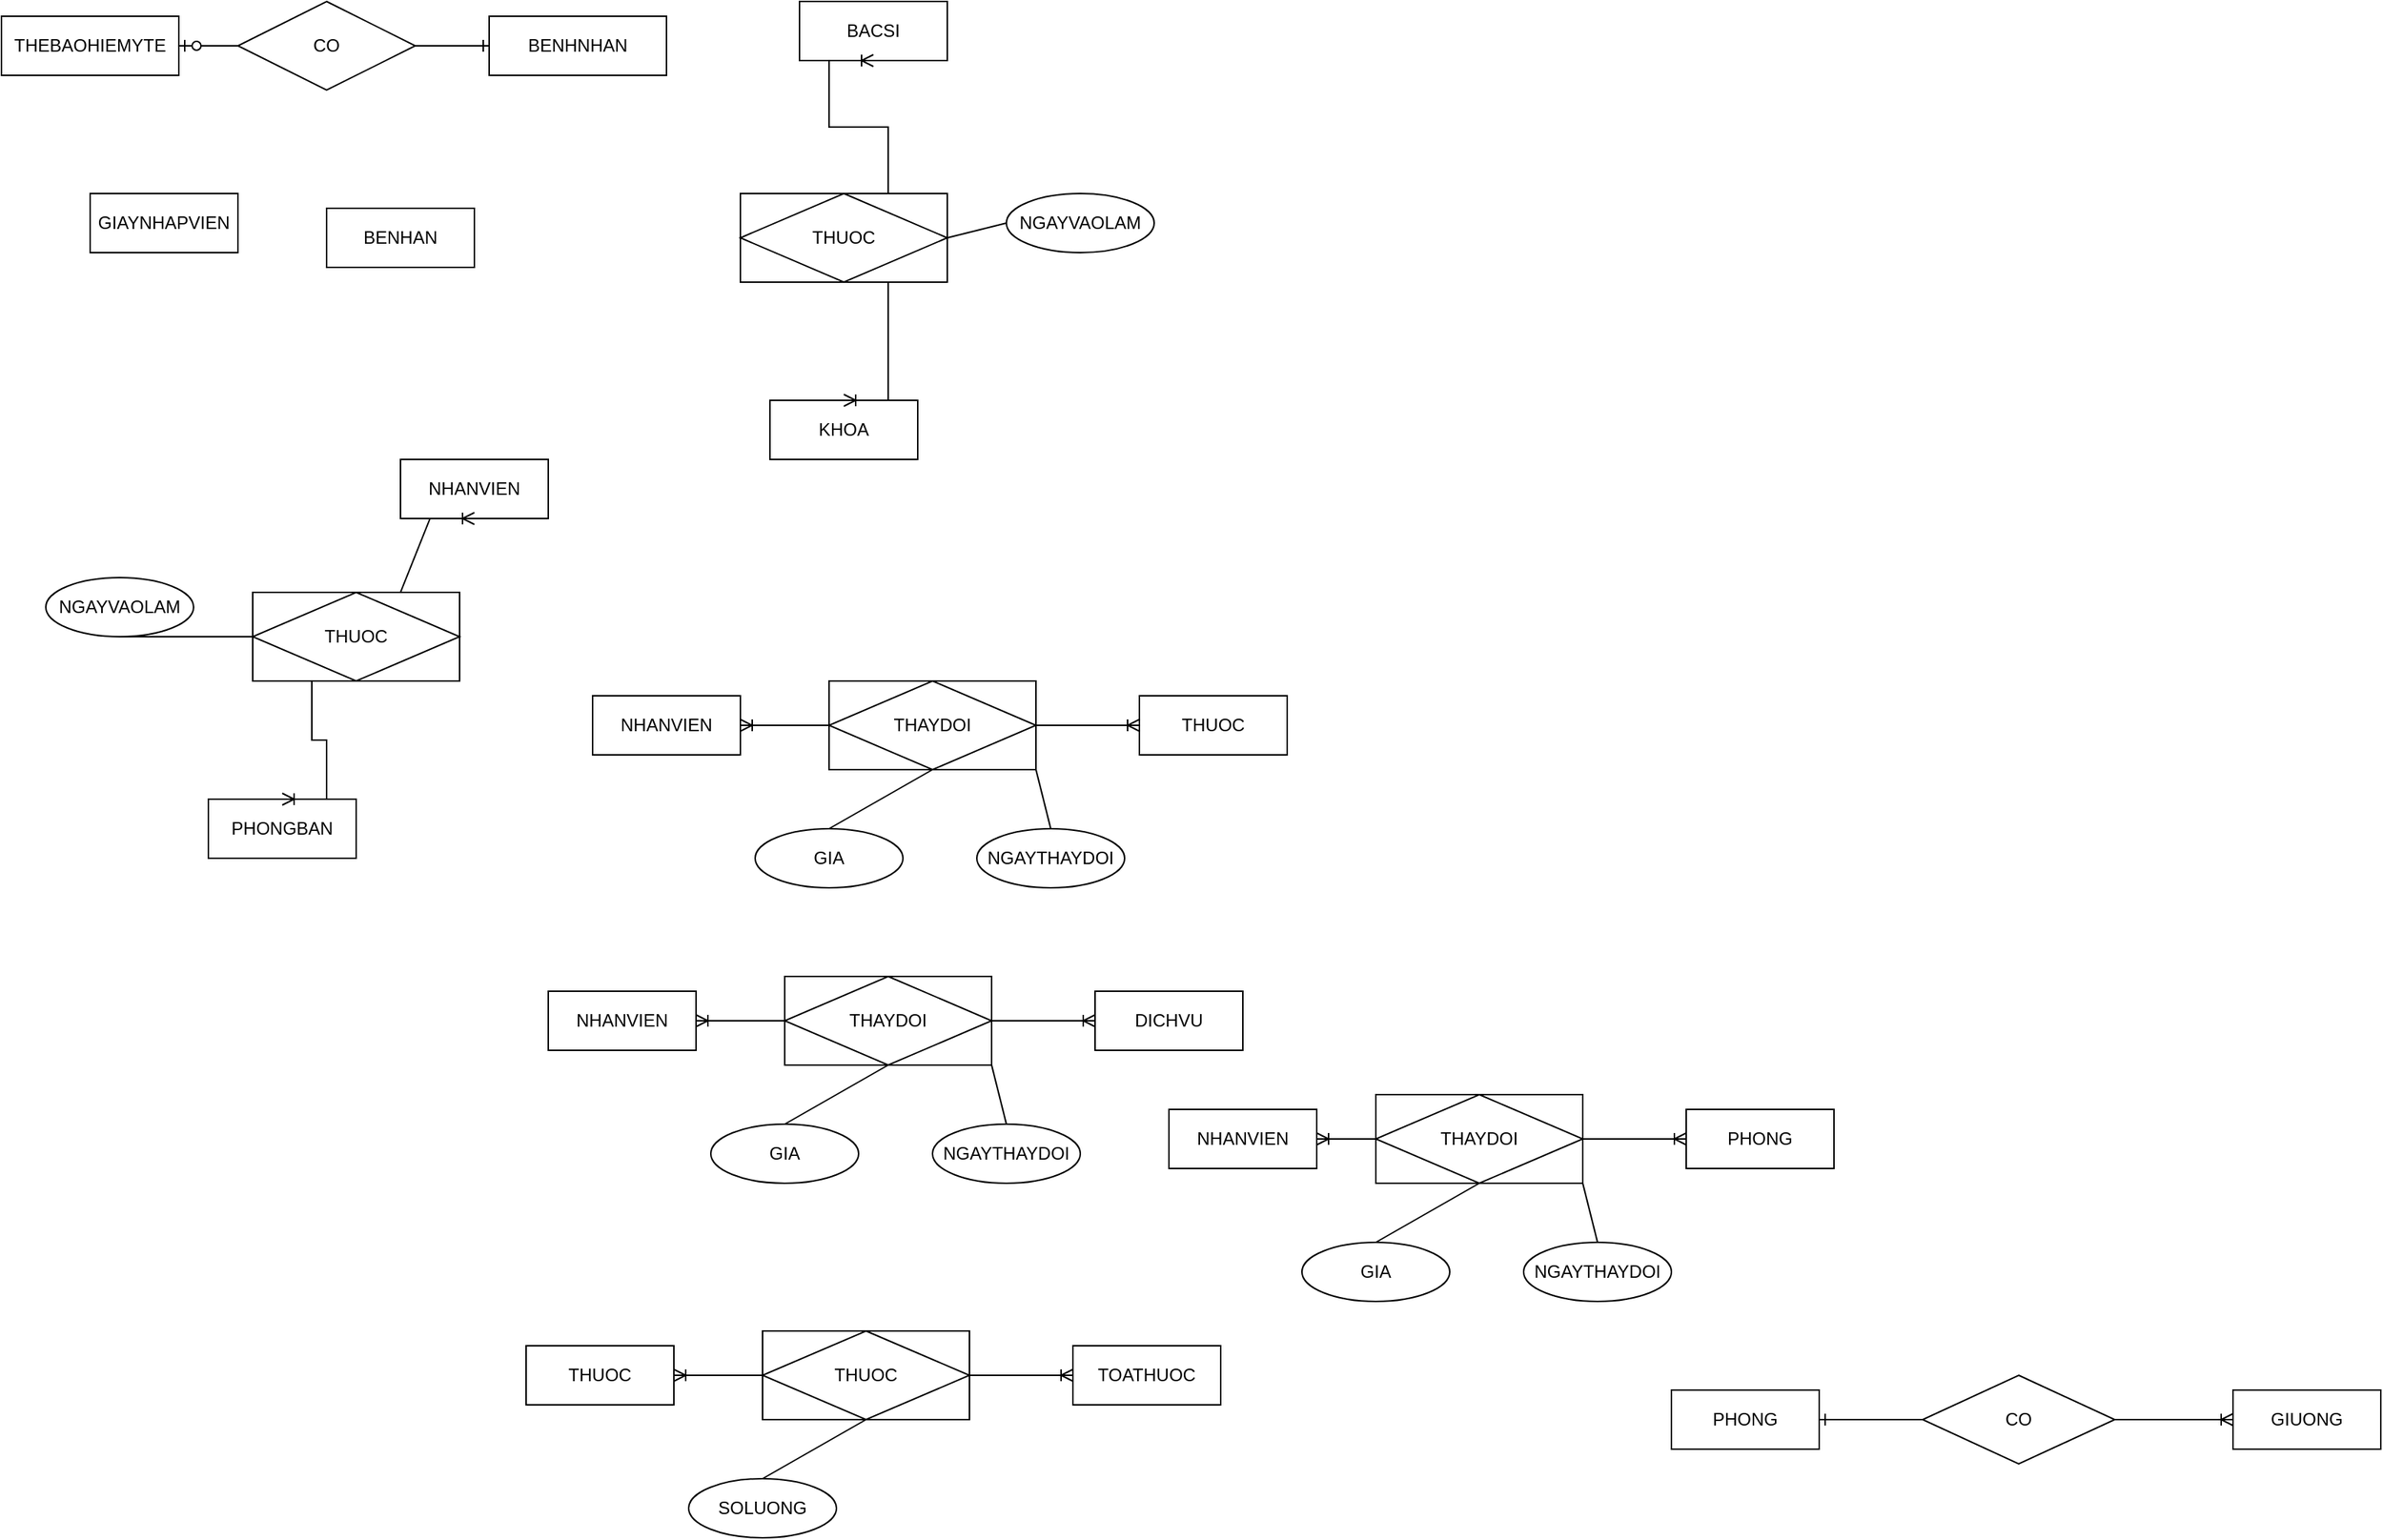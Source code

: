 <mxfile version="20.4.0" type="github" pages="4">
  <diagram id="R2lEEEUBdFMjLlhIrx00" name="Page-1">
    <mxGraphModel dx="4088" dy="1872" grid="1" gridSize="10" guides="1" tooltips="1" connect="1" arrows="1" fold="1" page="1" pageScale="1" pageWidth="3300" pageHeight="4681" math="0" shadow="0" extFonts="Permanent Marker^https://fonts.googleapis.com/css?family=Permanent+Marker">
      <root>
        <mxCell id="0" />
        <mxCell id="1" parent="0" />
        <mxCell id="AkIjyQrMHjfQiVH6Yhb1-1" value="BENHNHAN" style="rounded=0;whiteSpace=wrap;html=1;" parent="1" vertex="1">
          <mxGeometry x="360" y="50" width="120" height="40" as="geometry" />
        </mxCell>
        <mxCell id="AkIjyQrMHjfQiVH6Yhb1-2" value="THEBAOHIEMYTE" style="rounded=0;whiteSpace=wrap;html=1;" parent="1" vertex="1">
          <mxGeometry x="30" y="50" width="120" height="40" as="geometry" />
        </mxCell>
        <mxCell id="AkIjyQrMHjfQiVH6Yhb1-8" value="CO" style="shape=rhombus;perimeter=rhombusPerimeter;whiteSpace=wrap;html=1;align=center;" parent="1" vertex="1">
          <mxGeometry x="190" y="40" width="120" height="60" as="geometry" />
        </mxCell>
        <mxCell id="AkIjyQrMHjfQiVH6Yhb1-9" value="" style="edgeStyle=entityRelationEdgeStyle;fontSize=12;html=1;endArrow=ERzeroToOne;endFill=1;rounded=0;entryX=1;entryY=0.5;entryDx=0;entryDy=0;exitX=0;exitY=0.5;exitDx=0;exitDy=0;" parent="1" source="AkIjyQrMHjfQiVH6Yhb1-8" target="AkIjyQrMHjfQiVH6Yhb1-2" edge="1">
          <mxGeometry width="100" height="100" relative="1" as="geometry">
            <mxPoint x="200" y="220" as="sourcePoint" />
            <mxPoint x="470" y="130" as="targetPoint" />
          </mxGeometry>
        </mxCell>
        <mxCell id="AkIjyQrMHjfQiVH6Yhb1-10" value="" style="edgeStyle=entityRelationEdgeStyle;fontSize=12;html=1;endArrow=ERone;endFill=1;rounded=0;exitX=1;exitY=0.5;exitDx=0;exitDy=0;entryX=0;entryY=0.5;entryDx=0;entryDy=0;" parent="1" source="AkIjyQrMHjfQiVH6Yhb1-8" target="AkIjyQrMHjfQiVH6Yhb1-1" edge="1">
          <mxGeometry width="100" height="100" relative="1" as="geometry">
            <mxPoint x="370" y="230" as="sourcePoint" />
            <mxPoint x="470" y="130" as="targetPoint" />
          </mxGeometry>
        </mxCell>
        <mxCell id="AkIjyQrMHjfQiVH6Yhb1-11" value="GIAYNHAPVIEN" style="whiteSpace=wrap;html=1;align=center;" parent="1" vertex="1">
          <mxGeometry x="90" y="170" width="100" height="40" as="geometry" />
        </mxCell>
        <mxCell id="AkIjyQrMHjfQiVH6Yhb1-12" value="BENHAN" style="whiteSpace=wrap;html=1;align=center;" parent="1" vertex="1">
          <mxGeometry x="250" y="180" width="100" height="40" as="geometry" />
        </mxCell>
        <mxCell id="AkIjyQrMHjfQiVH6Yhb1-13" value="BACSI" style="whiteSpace=wrap;html=1;align=center;" parent="1" vertex="1">
          <mxGeometry x="570" y="40" width="100" height="40" as="geometry" />
        </mxCell>
        <mxCell id="AkIjyQrMHjfQiVH6Yhb1-14" value="KHOA" style="whiteSpace=wrap;html=1;align=center;" parent="1" vertex="1">
          <mxGeometry x="550" y="310" width="100" height="40" as="geometry" />
        </mxCell>
        <mxCell id="AkIjyQrMHjfQiVH6Yhb1-19" value="NGAYVAOLAM" style="ellipse;whiteSpace=wrap;html=1;align=center;" parent="1" vertex="1">
          <mxGeometry x="710" y="170" width="100" height="40" as="geometry" />
        </mxCell>
        <mxCell id="AkIjyQrMHjfQiVH6Yhb1-22" value="" style="endArrow=none;html=1;rounded=0;strokeWidth=1;entryX=0;entryY=0.5;entryDx=0;entryDy=0;exitX=1;exitY=0.5;exitDx=0;exitDy=0;" parent="1" source="AkIjyQrMHjfQiVH6Yhb1-39" target="AkIjyQrMHjfQiVH6Yhb1-19" edge="1">
          <mxGeometry relative="1" as="geometry">
            <mxPoint x="670" y="210" as="sourcePoint" />
            <mxPoint x="690" y="190" as="targetPoint" />
          </mxGeometry>
        </mxCell>
        <mxCell id="AkIjyQrMHjfQiVH6Yhb1-24" value="" style="edgeStyle=entityRelationEdgeStyle;fontSize=12;html=1;endArrow=ERoneToMany;strokeWidth=1;entryX=0.5;entryY=1;entryDx=0;entryDy=0;exitX=0.5;exitY=0;exitDx=0;exitDy=0;rounded=0;" parent="1" source="AkIjyQrMHjfQiVH6Yhb1-39" target="AkIjyQrMHjfQiVH6Yhb1-13" edge="1">
          <mxGeometry width="100" height="100" relative="1" as="geometry">
            <mxPoint x="610" y="180" as="sourcePoint" />
            <mxPoint x="470" y="130" as="targetPoint" />
          </mxGeometry>
        </mxCell>
        <mxCell id="AkIjyQrMHjfQiVH6Yhb1-25" value="" style="edgeStyle=entityRelationEdgeStyle;fontSize=12;html=1;endArrow=ERoneToMany;rounded=0;strokeWidth=1;entryX=0.5;entryY=0;entryDx=0;entryDy=0;exitX=0.5;exitY=1;exitDx=0;exitDy=0;" parent="1" source="AkIjyQrMHjfQiVH6Yhb1-39" target="AkIjyQrMHjfQiVH6Yhb1-14" edge="1">
          <mxGeometry width="100" height="100" relative="1" as="geometry">
            <mxPoint x="690" y="290" as="sourcePoint" />
            <mxPoint x="470" y="210" as="targetPoint" />
          </mxGeometry>
        </mxCell>
        <mxCell id="AkIjyQrMHjfQiVH6Yhb1-26" value="NHANVIEN" style="whiteSpace=wrap;html=1;align=center;" parent="1" vertex="1">
          <mxGeometry x="300" y="350" width="100" height="40" as="geometry" />
        </mxCell>
        <mxCell id="AkIjyQrMHjfQiVH6Yhb1-27" value="PHONGBAN" style="whiteSpace=wrap;html=1;align=center;" parent="1" vertex="1">
          <mxGeometry x="170" y="580" width="100" height="40" as="geometry" />
        </mxCell>
        <mxCell id="AkIjyQrMHjfQiVH6Yhb1-29" value="NGAYVAOLAM" style="ellipse;whiteSpace=wrap;html=1;align=center;" parent="1" vertex="1">
          <mxGeometry x="60" y="430" width="100" height="40" as="geometry" />
        </mxCell>
        <mxCell id="AkIjyQrMHjfQiVH6Yhb1-30" value="" style="endArrow=none;html=1;rounded=0;strokeWidth=1;entryX=0.5;entryY=1;entryDx=0;entryDy=0;exitX=0;exitY=0.5;exitDx=0;exitDy=0;" parent="1" source="AkIjyQrMHjfQiVH6Yhb1-38" target="AkIjyQrMHjfQiVH6Yhb1-29" edge="1">
          <mxGeometry relative="1" as="geometry">
            <mxPoint x="160" y="490" as="sourcePoint" />
            <mxPoint x="300" y="460" as="targetPoint" />
            <Array as="points" />
          </mxGeometry>
        </mxCell>
        <mxCell id="AkIjyQrMHjfQiVH6Yhb1-31" value="" style="edgeStyle=entityRelationEdgeStyle;fontSize=12;html=1;endArrow=ERoneToMany;rounded=0;strokeWidth=1;entryX=0.5;entryY=1;entryDx=0;entryDy=0;exitX=0.5;exitY=0;exitDx=0;exitDy=0;" parent="1" source="AkIjyQrMHjfQiVH6Yhb1-38" target="AkIjyQrMHjfQiVH6Yhb1-26" edge="1">
          <mxGeometry width="100" height="100" relative="1" as="geometry">
            <mxPoint x="220" y="470" as="sourcePoint" />
            <mxPoint x="130" y="430" as="targetPoint" />
          </mxGeometry>
        </mxCell>
        <mxCell id="AkIjyQrMHjfQiVH6Yhb1-32" value="" style="edgeStyle=entityRelationEdgeStyle;fontSize=12;html=1;endArrow=ERoneToMany;rounded=0;strokeWidth=1;entryX=0.5;entryY=0;entryDx=0;entryDy=0;exitX=0.5;exitY=1;exitDx=0;exitDy=0;" parent="1" source="AkIjyQrMHjfQiVH6Yhb1-38" target="AkIjyQrMHjfQiVH6Yhb1-27" edge="1">
          <mxGeometry width="100" height="100" relative="1" as="geometry">
            <mxPoint x="220" y="510" as="sourcePoint" />
            <mxPoint x="80" y="480" as="targetPoint" />
          </mxGeometry>
        </mxCell>
        <mxCell id="AkIjyQrMHjfQiVH6Yhb1-34" value="THUOC" style="whiteSpace=wrap;html=1;align=center;" parent="1" vertex="1">
          <mxGeometry x="800" y="510" width="100" height="40" as="geometry" />
        </mxCell>
        <mxCell id="AkIjyQrMHjfQiVH6Yhb1-38" value="THUOC" style="shape=associativeEntity;whiteSpace=wrap;html=1;align=center;" parent="1" vertex="1">
          <mxGeometry x="200" y="440" width="140" height="60" as="geometry" />
        </mxCell>
        <mxCell id="AkIjyQrMHjfQiVH6Yhb1-39" value="THUOC" style="shape=associativeEntity;whiteSpace=wrap;html=1;align=center;" parent="1" vertex="1">
          <mxGeometry x="530" y="170" width="140" height="60" as="geometry" />
        </mxCell>
        <mxCell id="AkIjyQrMHjfQiVH6Yhb1-40" value="NHANVIEN" style="whiteSpace=wrap;html=1;align=center;" parent="1" vertex="1">
          <mxGeometry x="430" y="510" width="100" height="40" as="geometry" />
        </mxCell>
        <mxCell id="AkIjyQrMHjfQiVH6Yhb1-41" value="THAYDOI" style="shape=associativeEntity;whiteSpace=wrap;html=1;align=center;" parent="1" vertex="1">
          <mxGeometry x="590" y="500" width="140" height="60" as="geometry" />
        </mxCell>
        <mxCell id="AkIjyQrMHjfQiVH6Yhb1-42" value="GIA" style="ellipse;whiteSpace=wrap;html=1;align=center;" parent="1" vertex="1">
          <mxGeometry x="540" y="600" width="100" height="40" as="geometry" />
        </mxCell>
        <mxCell id="AkIjyQrMHjfQiVH6Yhb1-43" value="NGAYTHAYDOI" style="ellipse;whiteSpace=wrap;html=1;align=center;" parent="1" vertex="1">
          <mxGeometry x="690" y="600" width="100" height="40" as="geometry" />
        </mxCell>
        <mxCell id="AkIjyQrMHjfQiVH6Yhb1-54" value="" style="edgeStyle=entityRelationEdgeStyle;fontSize=12;html=1;endArrow=ERoneToMany;rounded=0;strokeWidth=1;exitX=0;exitY=0.5;exitDx=0;exitDy=0;entryX=1;entryY=0.5;entryDx=0;entryDy=0;" parent="1" source="AkIjyQrMHjfQiVH6Yhb1-41" target="AkIjyQrMHjfQiVH6Yhb1-40" edge="1">
          <mxGeometry width="100" height="100" relative="1" as="geometry">
            <mxPoint x="470" y="440" as="sourcePoint" />
            <mxPoint x="570" y="340" as="targetPoint" />
          </mxGeometry>
        </mxCell>
        <mxCell id="AkIjyQrMHjfQiVH6Yhb1-56" value="" style="endArrow=none;html=1;rounded=0;strokeWidth=1;entryX=0.5;entryY=0;entryDx=0;entryDy=0;exitX=0.5;exitY=1;exitDx=0;exitDy=0;" parent="1" source="AkIjyQrMHjfQiVH6Yhb1-41" target="AkIjyQrMHjfQiVH6Yhb1-42" edge="1">
          <mxGeometry relative="1" as="geometry">
            <mxPoint x="440" y="390" as="sourcePoint" />
            <mxPoint x="600" y="390" as="targetPoint" />
          </mxGeometry>
        </mxCell>
        <mxCell id="AkIjyQrMHjfQiVH6Yhb1-57" value="" style="endArrow=none;html=1;rounded=0;strokeWidth=1;entryX=0.5;entryY=0;entryDx=0;entryDy=0;exitX=1;exitY=1;exitDx=0;exitDy=0;" parent="1" source="AkIjyQrMHjfQiVH6Yhb1-41" target="AkIjyQrMHjfQiVH6Yhb1-43" edge="1">
          <mxGeometry relative="1" as="geometry">
            <mxPoint x="490" y="410" as="sourcePoint" />
            <mxPoint x="650" y="410" as="targetPoint" />
          </mxGeometry>
        </mxCell>
        <mxCell id="AkIjyQrMHjfQiVH6Yhb1-58" value="" style="edgeStyle=entityRelationEdgeStyle;fontSize=12;html=1;endArrow=ERoneToMany;rounded=0;strokeWidth=1;exitX=1;exitY=0.5;exitDx=0;exitDy=0;entryX=0;entryY=0.5;entryDx=0;entryDy=0;" parent="1" source="AkIjyQrMHjfQiVH6Yhb1-41" target="AkIjyQrMHjfQiVH6Yhb1-34" edge="1">
          <mxGeometry width="100" height="100" relative="1" as="geometry">
            <mxPoint x="470" y="540" as="sourcePoint" />
            <mxPoint x="570" y="440" as="targetPoint" />
          </mxGeometry>
        </mxCell>
        <mxCell id="AkIjyQrMHjfQiVH6Yhb1-70" value="DICHVU" style="whiteSpace=wrap;html=1;align=center;" parent="1" vertex="1">
          <mxGeometry x="770" y="710" width="100" height="40" as="geometry" />
        </mxCell>
        <mxCell id="AkIjyQrMHjfQiVH6Yhb1-71" value="NHANVIEN" style="whiteSpace=wrap;html=1;align=center;" parent="1" vertex="1">
          <mxGeometry x="400" y="710" width="100" height="40" as="geometry" />
        </mxCell>
        <mxCell id="AkIjyQrMHjfQiVH6Yhb1-72" value="THAYDOI" style="shape=associativeEntity;whiteSpace=wrap;html=1;align=center;" parent="1" vertex="1">
          <mxGeometry x="560" y="700" width="140" height="60" as="geometry" />
        </mxCell>
        <mxCell id="AkIjyQrMHjfQiVH6Yhb1-73" value="GIA" style="ellipse;whiteSpace=wrap;html=1;align=center;" parent="1" vertex="1">
          <mxGeometry x="510" y="800" width="100" height="40" as="geometry" />
        </mxCell>
        <mxCell id="AkIjyQrMHjfQiVH6Yhb1-74" value="NGAYTHAYDOI" style="ellipse;whiteSpace=wrap;html=1;align=center;" parent="1" vertex="1">
          <mxGeometry x="660" y="800" width="100" height="40" as="geometry" />
        </mxCell>
        <mxCell id="AkIjyQrMHjfQiVH6Yhb1-75" value="" style="edgeStyle=entityRelationEdgeStyle;fontSize=12;html=1;endArrow=ERoneToMany;rounded=0;strokeWidth=1;exitX=0;exitY=0.5;exitDx=0;exitDy=0;entryX=1;entryY=0.5;entryDx=0;entryDy=0;" parent="1" source="AkIjyQrMHjfQiVH6Yhb1-72" target="AkIjyQrMHjfQiVH6Yhb1-71" edge="1">
          <mxGeometry width="100" height="100" relative="1" as="geometry">
            <mxPoint x="440" y="640" as="sourcePoint" />
            <mxPoint x="540" y="540" as="targetPoint" />
          </mxGeometry>
        </mxCell>
        <mxCell id="AkIjyQrMHjfQiVH6Yhb1-76" value="" style="endArrow=none;html=1;rounded=0;strokeWidth=1;entryX=0.5;entryY=0;entryDx=0;entryDy=0;exitX=0.5;exitY=1;exitDx=0;exitDy=0;" parent="1" source="AkIjyQrMHjfQiVH6Yhb1-72" target="AkIjyQrMHjfQiVH6Yhb1-73" edge="1">
          <mxGeometry relative="1" as="geometry">
            <mxPoint x="410" y="590" as="sourcePoint" />
            <mxPoint x="570" y="590" as="targetPoint" />
          </mxGeometry>
        </mxCell>
        <mxCell id="AkIjyQrMHjfQiVH6Yhb1-77" value="" style="endArrow=none;html=1;rounded=0;strokeWidth=1;entryX=0.5;entryY=0;entryDx=0;entryDy=0;exitX=1;exitY=1;exitDx=0;exitDy=0;" parent="1" source="AkIjyQrMHjfQiVH6Yhb1-72" target="AkIjyQrMHjfQiVH6Yhb1-74" edge="1">
          <mxGeometry relative="1" as="geometry">
            <mxPoint x="460" y="610" as="sourcePoint" />
            <mxPoint x="620" y="610" as="targetPoint" />
          </mxGeometry>
        </mxCell>
        <mxCell id="AkIjyQrMHjfQiVH6Yhb1-78" value="" style="edgeStyle=entityRelationEdgeStyle;fontSize=12;html=1;endArrow=ERoneToMany;rounded=0;strokeWidth=1;exitX=1;exitY=0.5;exitDx=0;exitDy=0;entryX=0;entryY=0.5;entryDx=0;entryDy=0;" parent="1" source="AkIjyQrMHjfQiVH6Yhb1-72" target="AkIjyQrMHjfQiVH6Yhb1-70" edge="1">
          <mxGeometry width="100" height="100" relative="1" as="geometry">
            <mxPoint x="440" y="740" as="sourcePoint" />
            <mxPoint x="540" y="640" as="targetPoint" />
          </mxGeometry>
        </mxCell>
        <mxCell id="AkIjyQrMHjfQiVH6Yhb1-79" value="TOATHUOC" style="whiteSpace=wrap;html=1;align=center;" parent="1" vertex="1">
          <mxGeometry x="755" y="950" width="100" height="40" as="geometry" />
        </mxCell>
        <mxCell id="AkIjyQrMHjfQiVH6Yhb1-80" value="THUOC" style="whiteSpace=wrap;html=1;align=center;" parent="1" vertex="1">
          <mxGeometry x="385" y="950" width="100" height="40" as="geometry" />
        </mxCell>
        <mxCell id="AkIjyQrMHjfQiVH6Yhb1-81" value="THUOC" style="shape=associativeEntity;whiteSpace=wrap;html=1;align=center;" parent="1" vertex="1">
          <mxGeometry x="545" y="940" width="140" height="60" as="geometry" />
        </mxCell>
        <mxCell id="AkIjyQrMHjfQiVH6Yhb1-82" value="SOLUONG" style="ellipse;whiteSpace=wrap;html=1;align=center;" parent="1" vertex="1">
          <mxGeometry x="495" y="1040" width="100" height="40" as="geometry" />
        </mxCell>
        <mxCell id="AkIjyQrMHjfQiVH6Yhb1-83" value="" style="edgeStyle=entityRelationEdgeStyle;fontSize=12;html=1;endArrow=ERoneToMany;rounded=0;strokeWidth=1;exitX=0;exitY=0.5;exitDx=0;exitDy=0;entryX=1;entryY=0.5;entryDx=0;entryDy=0;" parent="1" source="AkIjyQrMHjfQiVH6Yhb1-81" target="AkIjyQrMHjfQiVH6Yhb1-80" edge="1">
          <mxGeometry width="100" height="100" relative="1" as="geometry">
            <mxPoint x="425" y="880" as="sourcePoint" />
            <mxPoint x="525" y="780" as="targetPoint" />
          </mxGeometry>
        </mxCell>
        <mxCell id="AkIjyQrMHjfQiVH6Yhb1-84" value="" style="endArrow=none;html=1;rounded=0;strokeWidth=1;entryX=0.5;entryY=0;entryDx=0;entryDy=0;exitX=0.5;exitY=1;exitDx=0;exitDy=0;" parent="1" source="AkIjyQrMHjfQiVH6Yhb1-81" target="AkIjyQrMHjfQiVH6Yhb1-82" edge="1">
          <mxGeometry relative="1" as="geometry">
            <mxPoint x="395" y="830" as="sourcePoint" />
            <mxPoint x="555" y="830" as="targetPoint" />
          </mxGeometry>
        </mxCell>
        <mxCell id="AkIjyQrMHjfQiVH6Yhb1-85" value="" style="edgeStyle=entityRelationEdgeStyle;fontSize=12;html=1;endArrow=ERoneToMany;rounded=0;strokeWidth=1;exitX=1;exitY=0.5;exitDx=0;exitDy=0;entryX=0;entryY=0.5;entryDx=0;entryDy=0;" parent="1" source="AkIjyQrMHjfQiVH6Yhb1-81" target="AkIjyQrMHjfQiVH6Yhb1-79" edge="1">
          <mxGeometry width="100" height="100" relative="1" as="geometry">
            <mxPoint x="425" y="980" as="sourcePoint" />
            <mxPoint x="525" y="880" as="targetPoint" />
          </mxGeometry>
        </mxCell>
        <mxCell id="AkIjyQrMHjfQiVH6Yhb1-93" value="PHONG" style="whiteSpace=wrap;html=1;align=center;" parent="1" vertex="1">
          <mxGeometry x="1170" y="790" width="100" height="40" as="geometry" />
        </mxCell>
        <mxCell id="AkIjyQrMHjfQiVH6Yhb1-94" value="NHANVIEN" style="whiteSpace=wrap;html=1;align=center;" parent="1" vertex="1">
          <mxGeometry x="820" y="790" width="100" height="40" as="geometry" />
        </mxCell>
        <mxCell id="AkIjyQrMHjfQiVH6Yhb1-95" value="THAYDOI" style="shape=associativeEntity;whiteSpace=wrap;html=1;align=center;" parent="1" vertex="1">
          <mxGeometry x="960" y="780" width="140" height="60" as="geometry" />
        </mxCell>
        <mxCell id="AkIjyQrMHjfQiVH6Yhb1-96" value="GIA" style="ellipse;whiteSpace=wrap;html=1;align=center;" parent="1" vertex="1">
          <mxGeometry x="910" y="880" width="100" height="40" as="geometry" />
        </mxCell>
        <mxCell id="AkIjyQrMHjfQiVH6Yhb1-97" value="NGAYTHAYDOI" style="ellipse;whiteSpace=wrap;html=1;align=center;" parent="1" vertex="1">
          <mxGeometry x="1060" y="880" width="100" height="40" as="geometry" />
        </mxCell>
        <mxCell id="AkIjyQrMHjfQiVH6Yhb1-98" value="" style="edgeStyle=entityRelationEdgeStyle;fontSize=12;html=1;endArrow=ERoneToMany;rounded=0;strokeWidth=1;exitX=0;exitY=0.5;exitDx=0;exitDy=0;entryX=1;entryY=0.5;entryDx=0;entryDy=0;" parent="1" source="AkIjyQrMHjfQiVH6Yhb1-95" target="AkIjyQrMHjfQiVH6Yhb1-94" edge="1">
          <mxGeometry width="100" height="100" relative="1" as="geometry">
            <mxPoint x="840" y="720" as="sourcePoint" />
            <mxPoint x="940" y="620" as="targetPoint" />
          </mxGeometry>
        </mxCell>
        <mxCell id="AkIjyQrMHjfQiVH6Yhb1-99" value="" style="endArrow=none;html=1;rounded=0;strokeWidth=1;entryX=0.5;entryY=0;entryDx=0;entryDy=0;exitX=0.5;exitY=1;exitDx=0;exitDy=0;" parent="1" source="AkIjyQrMHjfQiVH6Yhb1-95" target="AkIjyQrMHjfQiVH6Yhb1-96" edge="1">
          <mxGeometry relative="1" as="geometry">
            <mxPoint x="810" y="670" as="sourcePoint" />
            <mxPoint x="970" y="670" as="targetPoint" />
          </mxGeometry>
        </mxCell>
        <mxCell id="AkIjyQrMHjfQiVH6Yhb1-100" value="" style="endArrow=none;html=1;rounded=0;strokeWidth=1;entryX=0.5;entryY=0;entryDx=0;entryDy=0;exitX=1;exitY=1;exitDx=0;exitDy=0;" parent="1" source="AkIjyQrMHjfQiVH6Yhb1-95" target="AkIjyQrMHjfQiVH6Yhb1-97" edge="1">
          <mxGeometry relative="1" as="geometry">
            <mxPoint x="860" y="690" as="sourcePoint" />
            <mxPoint x="1020" y="690" as="targetPoint" />
          </mxGeometry>
        </mxCell>
        <mxCell id="AkIjyQrMHjfQiVH6Yhb1-101" value="" style="edgeStyle=entityRelationEdgeStyle;fontSize=12;html=1;endArrow=ERoneToMany;rounded=0;strokeWidth=1;exitX=1;exitY=0.5;exitDx=0;exitDy=0;entryX=0;entryY=0.5;entryDx=0;entryDy=0;" parent="1" source="AkIjyQrMHjfQiVH6Yhb1-95" target="AkIjyQrMHjfQiVH6Yhb1-93" edge="1">
          <mxGeometry width="100" height="100" relative="1" as="geometry">
            <mxPoint x="840" y="820" as="sourcePoint" />
            <mxPoint x="940" y="720" as="targetPoint" />
          </mxGeometry>
        </mxCell>
        <mxCell id="AkIjyQrMHjfQiVH6Yhb1-102" value="PHONG" style="whiteSpace=wrap;html=1;align=center;" parent="1" vertex="1">
          <mxGeometry x="1160" y="980" width="100" height="40" as="geometry" />
        </mxCell>
        <mxCell id="AkIjyQrMHjfQiVH6Yhb1-104" value="GIUONG" style="whiteSpace=wrap;html=1;align=center;" parent="1" vertex="1">
          <mxGeometry x="1540" y="980" width="100" height="40" as="geometry" />
        </mxCell>
        <mxCell id="AkIjyQrMHjfQiVH6Yhb1-106" value="CO" style="shape=rhombus;perimeter=rhombusPerimeter;whiteSpace=wrap;html=1;align=center;" parent="1" vertex="1">
          <mxGeometry x="1330" y="970" width="130" height="60" as="geometry" />
        </mxCell>
        <mxCell id="AkIjyQrMHjfQiVH6Yhb1-107" value="" style="edgeStyle=entityRelationEdgeStyle;fontSize=12;html=1;endArrow=ERoneToMany;rounded=0;strokeWidth=1;entryX=0;entryY=0.5;entryDx=0;entryDy=0;exitX=1;exitY=0.5;exitDx=0;exitDy=0;" parent="1" source="AkIjyQrMHjfQiVH6Yhb1-106" target="AkIjyQrMHjfQiVH6Yhb1-104" edge="1">
          <mxGeometry width="100" height="100" relative="1" as="geometry">
            <mxPoint x="1170" y="940" as="sourcePoint" />
            <mxPoint x="1270" y="840" as="targetPoint" />
          </mxGeometry>
        </mxCell>
        <mxCell id="AkIjyQrMHjfQiVH6Yhb1-108" value="" style="edgeStyle=entityRelationEdgeStyle;fontSize=12;html=1;endArrow=ERone;endFill=1;rounded=0;strokeWidth=1;exitX=0;exitY=0.5;exitDx=0;exitDy=0;entryX=1;entryY=0.5;entryDx=0;entryDy=0;" parent="1" source="AkIjyQrMHjfQiVH6Yhb1-106" target="AkIjyQrMHjfQiVH6Yhb1-102" edge="1">
          <mxGeometry width="100" height="100" relative="1" as="geometry">
            <mxPoint x="1170" y="940" as="sourcePoint" />
            <mxPoint x="1270" y="840" as="targetPoint" />
          </mxGeometry>
        </mxCell>
      </root>
    </mxGraphModel>
  </diagram>
  <diagram id="OsAxblh3UmTD0h207Eai" name="Trang-2">
    <mxGraphModel dx="1022" dy="468" grid="1" gridSize="10" guides="1" tooltips="1" connect="1" arrows="1" fold="1" page="1" pageScale="1" pageWidth="3300" pageHeight="4681" background="none" math="0" shadow="0">
      <root>
        <mxCell id="0" />
        <mxCell id="1" parent="0" />
        <mxCell id="8UcQ6t5s3t05RQczVyrp-1" value="NHANVIEN" style="whiteSpace=wrap;html=1;align=center;" parent="1" vertex="1">
          <mxGeometry x="270" y="840" width="100" height="40" as="geometry" />
        </mxCell>
        <mxCell id="8UcQ6t5s3t05RQczVyrp-2" value="PHONGBAN" style="whiteSpace=wrap;html=1;align=center;" parent="1" vertex="1">
          <mxGeometry x="360" y="1160" width="100" height="40" as="geometry" />
        </mxCell>
        <mxCell id="8UcQ6t5s3t05RQczVyrp-3" value="NGAYVAOLAM" style="ellipse;whiteSpace=wrap;html=1;align=center;" parent="1" vertex="1">
          <mxGeometry x="210" y="1100" width="100" height="40" as="geometry" />
        </mxCell>
        <mxCell id="8UcQ6t5s3t05RQczVyrp-4" value="" style="endArrow=none;html=1;rounded=0;strokeWidth=1;exitX=0;exitY=0.5;exitDx=0;exitDy=0;entryX=0.5;entryY=0;entryDx=0;entryDy=0;" parent="1" source="8UcQ6t5s3t05RQczVyrp-7" target="8UcQ6t5s3t05RQczVyrp-3" edge="1">
          <mxGeometry relative="1" as="geometry">
            <mxPoint x="480" y="650" as="sourcePoint" />
            <mxPoint x="280" y="1070" as="targetPoint" />
            <Array as="points" />
          </mxGeometry>
        </mxCell>
        <mxCell id="8UcQ6t5s3t05RQczVyrp-5" value="" style="edgeStyle=entityRelationEdgeStyle;fontSize=12;html=1;endArrow=ERoneToMany;rounded=0;strokeWidth=1;exitX=0.5;exitY=1;exitDx=0;exitDy=0;entryX=0.5;entryY=1;entryDx=0;entryDy=0;" parent="1" source="8UcQ6t5s3t05RQczVyrp-7" target="8UcQ6t5s3t05RQczVyrp-1" edge="1">
          <mxGeometry width="100" height="100" relative="1" as="geometry">
            <mxPoint x="540" y="630" as="sourcePoint" />
            <mxPoint x="520" y="890" as="targetPoint" />
          </mxGeometry>
        </mxCell>
        <mxCell id="8UcQ6t5s3t05RQczVyrp-6" value="" style="edgeStyle=entityRelationEdgeStyle;fontSize=12;html=1;endArrow=ERoneToMany;rounded=0;strokeWidth=1;entryX=0.5;entryY=0;entryDx=0;entryDy=0;exitX=0.5;exitY=1;exitDx=0;exitDy=0;" parent="1" source="8UcQ6t5s3t05RQczVyrp-7" target="8UcQ6t5s3t05RQczVyrp-2" edge="1">
          <mxGeometry width="100" height="100" relative="1" as="geometry">
            <mxPoint x="540" y="670" as="sourcePoint" />
            <mxPoint x="400" y="640" as="targetPoint" />
          </mxGeometry>
        </mxCell>
        <mxCell id="8UcQ6t5s3t05RQczVyrp-7" value="THUOC" style="shape=associativeEntity;whiteSpace=wrap;html=1;align=center;" parent="1" vertex="1">
          <mxGeometry x="370" y="1000" width="140" height="60" as="geometry" />
        </mxCell>
        <mxCell id="8UcQ6t5s3t05RQczVyrp-9" value="BENAN" style="whiteSpace=wrap;html=1;align=center;" parent="1" vertex="1">
          <mxGeometry x="940" y="480" width="100" height="40" as="geometry" />
        </mxCell>
        <mxCell id="2kFU11TTKtFtzPKHdD4a-1" value="BENHNHAN" style="rounded=0;whiteSpace=wrap;html=1;" parent="1" vertex="1">
          <mxGeometry x="690" y="280" width="120" height="40" as="geometry" />
        </mxCell>
        <mxCell id="2kFU11TTKtFtzPKHdD4a-2" value="THEBAOHIEMYTE" style="rounded=0;whiteSpace=wrap;html=1;" parent="1" vertex="1">
          <mxGeometry x="360" y="280" width="120" height="40" as="geometry" />
        </mxCell>
        <mxCell id="2kFU11TTKtFtzPKHdD4a-3" value="CO" style="shape=rhombus;perimeter=rhombusPerimeter;whiteSpace=wrap;html=1;align=center;" parent="1" vertex="1">
          <mxGeometry x="520" y="270" width="120" height="60" as="geometry" />
        </mxCell>
        <mxCell id="2kFU11TTKtFtzPKHdD4a-4" value="" style="edgeStyle=entityRelationEdgeStyle;fontSize=12;html=1;endArrow=ERzeroToOne;endFill=1;rounded=0;entryX=1;entryY=0.5;entryDx=0;entryDy=0;exitX=0;exitY=0.5;exitDx=0;exitDy=0;" parent="1" source="2kFU11TTKtFtzPKHdD4a-3" target="2kFU11TTKtFtzPKHdD4a-2" edge="1">
          <mxGeometry width="100" height="100" relative="1" as="geometry">
            <mxPoint x="530" y="450" as="sourcePoint" />
            <mxPoint x="800" y="360" as="targetPoint" />
          </mxGeometry>
        </mxCell>
        <mxCell id="2kFU11TTKtFtzPKHdD4a-5" value="" style="edgeStyle=entityRelationEdgeStyle;fontSize=12;html=1;endArrow=ERmandOne;endFill=0;rounded=0;exitX=1;exitY=0.5;exitDx=0;exitDy=0;entryX=0;entryY=0.5;entryDx=0;entryDy=0;" parent="1" source="2kFU11TTKtFtzPKHdD4a-3" target="2kFU11TTKtFtzPKHdD4a-1" edge="1">
          <mxGeometry width="100" height="100" relative="1" as="geometry">
            <mxPoint x="700" y="460" as="sourcePoint" />
            <mxPoint x="800" y="360" as="targetPoint" />
          </mxGeometry>
        </mxCell>
        <mxCell id="2kFU11TTKtFtzPKHdD4a-7" value="GIAYNHAPVIEN" style="whiteSpace=wrap;html=1;align=center;" parent="1" vertex="1">
          <mxGeometry x="940" y="260" width="100" height="40" as="geometry" />
        </mxCell>
        <mxCell id="2kFU11TTKtFtzPKHdD4a-8" value="CO" style="shape=rhombus;perimeter=rhombusPerimeter;whiteSpace=wrap;html=1;align=center;" parent="1" vertex="1">
          <mxGeometry x="830" y="200" width="120" height="60" as="geometry" />
        </mxCell>
        <mxCell id="2kFU11TTKtFtzPKHdD4a-9" value="" style="edgeStyle=entityRelationEdgeStyle;fontSize=12;html=1;endArrow=ERoneToMany;strokeWidth=1;exitX=0.5;exitY=1;exitDx=0;exitDy=0;entryX=0;entryY=0.5;entryDx=0;entryDy=0;curved=1;" parent="1" source="2kFU11TTKtFtzPKHdD4a-8" target="2kFU11TTKtFtzPKHdD4a-7" edge="1">
          <mxGeometry width="100" height="100" relative="1" as="geometry">
            <mxPoint x="790" y="520" as="sourcePoint" />
            <mxPoint x="890" y="420" as="targetPoint" />
          </mxGeometry>
        </mxCell>
        <mxCell id="2kFU11TTKtFtzPKHdD4a-10" value="" style="edgeStyle=entityRelationEdgeStyle;fontSize=12;html=1;endArrow=ERmandOne;endFill=0;rounded=0;strokeWidth=1;exitX=0;exitY=0.5;exitDx=0;exitDy=0;entryX=1;entryY=0.5;entryDx=0;entryDy=0;" parent="1" source="2kFU11TTKtFtzPKHdD4a-8" target="2kFU11TTKtFtzPKHdD4a-1" edge="1">
          <mxGeometry width="100" height="100" relative="1" as="geometry">
            <mxPoint x="790" y="520" as="sourcePoint" />
            <mxPoint x="890" y="420" as="targetPoint" />
          </mxGeometry>
        </mxCell>
        <mxCell id="mZL1DNVRp_EJRZ2tBddl-1" value="BACSI" style="whiteSpace=wrap;html=1;align=center;" parent="1" vertex="1">
          <mxGeometry x="1270" y="380" width="100" height="40" as="geometry" />
        </mxCell>
        <mxCell id="mZL1DNVRp_EJRZ2tBddl-5" value="" style="edgeStyle=entityRelationEdgeStyle;fontSize=12;html=1;endArrow=ERoneToMany;strokeWidth=1;entryX=0.5;entryY=0;entryDx=0;entryDy=0;exitX=0;exitY=0.5;exitDx=0;exitDy=0;rounded=0;" parent="1" source="dmpwpv-LTENTHcDws4N1-26" target="mZL1DNVRp_EJRZ2tBddl-1" edge="1">
          <mxGeometry width="100" height="100" relative="1" as="geometry">
            <mxPoint x="1380" y="370" as="sourcePoint" />
            <mxPoint x="1250" y="330" as="targetPoint" />
          </mxGeometry>
        </mxCell>
        <mxCell id="mZL1DNVRp_EJRZ2tBddl-8" value="CAP" style="shape=rhombus;perimeter=rhombusPerimeter;whiteSpace=wrap;html=1;align=center;" parent="1" vertex="1">
          <mxGeometry x="1090" y="250" width="120" height="60" as="geometry" />
        </mxCell>
        <mxCell id="mZL1DNVRp_EJRZ2tBddl-10" value="" style="edgeStyle=entityRelationEdgeStyle;fontSize=12;html=1;endArrow=ERoneToMany;rounded=0;strokeWidth=1;entryX=1;entryY=0.5;entryDx=0;entryDy=0;exitX=0;exitY=0.5;exitDx=0;exitDy=0;" parent="1" source="mZL1DNVRp_EJRZ2tBddl-8" target="2kFU11TTKtFtzPKHdD4a-7" edge="1">
          <mxGeometry width="100" height="100" relative="1" as="geometry">
            <mxPoint x="1180" y="360" as="sourcePoint" />
            <mxPoint x="1220" y="420" as="targetPoint" />
          </mxGeometry>
        </mxCell>
        <mxCell id="mZL1DNVRp_EJRZ2tBddl-11" value="" style="edgeStyle=entityRelationEdgeStyle;fontSize=12;html=1;endArrow=ERmandOne;rounded=0;strokeWidth=1;exitX=1;exitY=0.5;exitDx=0;exitDy=0;" parent="1" source="mZL1DNVRp_EJRZ2tBddl-8" target="mZL1DNVRp_EJRZ2tBddl-1" edge="1">
          <mxGeometry width="100" height="100" relative="1" as="geometry">
            <mxPoint x="1020" y="490" as="sourcePoint" />
            <mxPoint x="1120" y="390" as="targetPoint" />
          </mxGeometry>
        </mxCell>
        <mxCell id="mZL1DNVRp_EJRZ2tBddl-15" style="edgeStyle=orthogonalEdgeStyle;rounded=0;orthogonalLoop=1;jettySize=auto;html=1;exitX=0.5;exitY=1;exitDx=0;exitDy=0;entryX=0.5;entryY=0;entryDx=0;entryDy=0;strokeWidth=1;endArrow=ERmandOne;endFill=0;" parent="1" source="mZL1DNVRp_EJRZ2tBddl-12" target="8UcQ6t5s3t05RQczVyrp-9" edge="1">
          <mxGeometry relative="1" as="geometry" />
        </mxCell>
        <mxCell id="mZL1DNVRp_EJRZ2tBddl-16" style="edgeStyle=orthogonalEdgeStyle;rounded=0;orthogonalLoop=1;jettySize=auto;html=1;entryX=0.5;entryY=1;entryDx=0;entryDy=0;strokeWidth=1;endArrow=ERmandOne;endFill=0;" parent="1" source="mZL1DNVRp_EJRZ2tBddl-12" target="2kFU11TTKtFtzPKHdD4a-7" edge="1">
          <mxGeometry relative="1" as="geometry" />
        </mxCell>
        <mxCell id="mZL1DNVRp_EJRZ2tBddl-12" value="CO" style="shape=rhombus;perimeter=rhombusPerimeter;whiteSpace=wrap;html=1;align=center;" parent="1" vertex="1">
          <mxGeometry x="930" y="400" width="120" height="50" as="geometry" />
        </mxCell>
        <mxCell id="LT9LTd2Vc-sQLzBkWIAc-1" value="TOATHUOC" style="whiteSpace=wrap;html=1;align=center;" parent="1" vertex="1">
          <mxGeometry x="1260" y="710" width="100" height="40" as="geometry" />
        </mxCell>
        <mxCell id="LT9LTd2Vc-sQLzBkWIAc-2" value="THUOC" style="whiteSpace=wrap;html=1;align=center;" parent="1" vertex="1">
          <mxGeometry x="1050" y="1050" width="100" height="40" as="geometry" />
        </mxCell>
        <mxCell id="LT9LTd2Vc-sQLzBkWIAc-3" value="CHITIETTOATHUOC" style="shape=associativeEntity;whiteSpace=wrap;html=1;align=center;" parent="1" vertex="1">
          <mxGeometry x="1210" y="1040" width="140" height="60" as="geometry" />
        </mxCell>
        <mxCell id="LT9LTd2Vc-sQLzBkWIAc-4" value="SOLUONG" style="ellipse;whiteSpace=wrap;html=1;align=center;" parent="1" vertex="1">
          <mxGeometry x="1160" y="1140" width="100" height="40" as="geometry" />
        </mxCell>
        <mxCell id="LT9LTd2Vc-sQLzBkWIAc-5" value="" style="edgeStyle=entityRelationEdgeStyle;fontSize=12;html=1;endArrow=ERoneToMany;rounded=0;strokeWidth=1;exitX=0;exitY=0.5;exitDx=0;exitDy=0;entryX=1;entryY=0.5;entryDx=0;entryDy=0;" parent="1" source="LT9LTd2Vc-sQLzBkWIAc-3" target="LT9LTd2Vc-sQLzBkWIAc-2" edge="1">
          <mxGeometry width="100" height="100" relative="1" as="geometry">
            <mxPoint x="1090" y="980" as="sourcePoint" />
            <mxPoint x="1190" y="880" as="targetPoint" />
          </mxGeometry>
        </mxCell>
        <mxCell id="LT9LTd2Vc-sQLzBkWIAc-6" value="" style="endArrow=none;html=1;rounded=0;strokeWidth=1;entryX=0.5;entryY=0;entryDx=0;entryDy=0;exitX=0.5;exitY=1;exitDx=0;exitDy=0;" parent="1" source="LT9LTd2Vc-sQLzBkWIAc-3" target="LT9LTd2Vc-sQLzBkWIAc-4" edge="1">
          <mxGeometry relative="1" as="geometry">
            <mxPoint x="1060" y="930" as="sourcePoint" />
            <mxPoint x="1220" y="930" as="targetPoint" />
          </mxGeometry>
        </mxCell>
        <mxCell id="LT9LTd2Vc-sQLzBkWIAc-7" value="" style="edgeStyle=entityRelationEdgeStyle;fontSize=12;html=1;endArrow=ERoneToMany;rounded=0;strokeWidth=1;exitX=0.5;exitY=0;exitDx=0;exitDy=0;entryX=0.5;entryY=1;entryDx=0;entryDy=0;" parent="1" source="LT9LTd2Vc-sQLzBkWIAc-3" target="LT9LTd2Vc-sQLzBkWIAc-1" edge="1">
          <mxGeometry width="100" height="100" relative="1" as="geometry">
            <mxPoint x="1000" y="910" as="sourcePoint" />
            <mxPoint x="1010" y="720" as="targetPoint" />
          </mxGeometry>
        </mxCell>
        <mxCell id="dmpwpv-LTENTHcDws4N1-12" value="THAYDOI" style="shape=associativeEntity;whiteSpace=wrap;html=1;align=center;" parent="1" vertex="1">
          <mxGeometry x="860" y="1040" width="140" height="60" as="geometry" />
        </mxCell>
        <mxCell id="dmpwpv-LTENTHcDws4N1-13" value="GIA" style="ellipse;whiteSpace=wrap;html=1;align=center;" parent="1" vertex="1">
          <mxGeometry x="810" y="1140" width="100" height="40" as="geometry" />
        </mxCell>
        <mxCell id="dmpwpv-LTENTHcDws4N1-14" value="NGAYTHAYDOI" style="ellipse;whiteSpace=wrap;html=1;align=center;" parent="1" vertex="1">
          <mxGeometry x="960" y="1140" width="100" height="40" as="geometry" />
        </mxCell>
        <mxCell id="dmpwpv-LTENTHcDws4N1-15" value="" style="edgeStyle=entityRelationEdgeStyle;fontSize=12;html=1;endArrow=ERoneToMany;rounded=0;strokeWidth=1;exitX=0;exitY=0.5;exitDx=0;exitDy=0;entryX=1;entryY=0.5;entryDx=0;entryDy=0;" parent="1" source="dmpwpv-LTENTHcDws4N1-12" target="8UcQ6t5s3t05RQczVyrp-1" edge="1">
          <mxGeometry width="100" height="100" relative="1" as="geometry">
            <mxPoint x="700" y="830" as="sourcePoint" />
            <mxPoint x="760" y="920" as="targetPoint" />
          </mxGeometry>
        </mxCell>
        <mxCell id="dmpwpv-LTENTHcDws4N1-16" value="" style="endArrow=none;html=1;rounded=0;strokeWidth=1;entryX=0.5;entryY=0;entryDx=0;entryDy=0;exitX=0.5;exitY=1;exitDx=0;exitDy=0;" parent="1" source="dmpwpv-LTENTHcDws4N1-12" target="dmpwpv-LTENTHcDws4N1-13" edge="1">
          <mxGeometry relative="1" as="geometry">
            <mxPoint x="710" y="930" as="sourcePoint" />
            <mxPoint x="870" y="930" as="targetPoint" />
          </mxGeometry>
        </mxCell>
        <mxCell id="dmpwpv-LTENTHcDws4N1-17" value="" style="endArrow=none;html=1;rounded=0;strokeWidth=1;entryX=0.5;entryY=0;entryDx=0;entryDy=0;exitX=1;exitY=1;exitDx=0;exitDy=0;" parent="1" source="dmpwpv-LTENTHcDws4N1-12" target="dmpwpv-LTENTHcDws4N1-14" edge="1">
          <mxGeometry relative="1" as="geometry">
            <mxPoint x="760" y="950" as="sourcePoint" />
            <mxPoint x="920" y="950" as="targetPoint" />
          </mxGeometry>
        </mxCell>
        <mxCell id="dmpwpv-LTENTHcDws4N1-18" value="" style="edgeStyle=entityRelationEdgeStyle;fontSize=12;html=1;endArrow=ERoneToMany;rounded=0;strokeWidth=1;exitX=1;exitY=0.5;exitDx=0;exitDy=0;entryX=0;entryY=0.5;entryDx=0;entryDy=0;" parent="1" source="dmpwpv-LTENTHcDws4N1-12" target="LT9LTd2Vc-sQLzBkWIAc-2" edge="1">
          <mxGeometry width="100" height="100" relative="1" as="geometry">
            <mxPoint x="740" y="1080" as="sourcePoint" />
            <mxPoint x="1070" y="1070" as="targetPoint" />
          </mxGeometry>
        </mxCell>
        <mxCell id="dmpwpv-LTENTHcDws4N1-22" value="KHOA" style="whiteSpace=wrap;html=1;align=center;" parent="1" vertex="1">
          <mxGeometry x="1500" y="200" width="100" height="40" as="geometry" />
        </mxCell>
        <mxCell id="dmpwpv-LTENTHcDws4N1-23" value="NGAYVAOLAM" style="ellipse;whiteSpace=wrap;html=1;align=center;" parent="1" vertex="1">
          <mxGeometry x="1720" y="320" width="100" height="40" as="geometry" />
        </mxCell>
        <mxCell id="dmpwpv-LTENTHcDws4N1-24" value="" style="endArrow=none;html=1;rounded=0;strokeWidth=1;entryX=0;entryY=0.5;entryDx=0;entryDy=0;exitX=1;exitY=0.5;exitDx=0;exitDy=0;" parent="1" source="dmpwpv-LTENTHcDws4N1-26" target="dmpwpv-LTENTHcDws4N1-23" edge="1">
          <mxGeometry relative="1" as="geometry">
            <mxPoint x="1680" y="360" as="sourcePoint" />
            <mxPoint x="1700" y="340" as="targetPoint" />
          </mxGeometry>
        </mxCell>
        <mxCell id="dmpwpv-LTENTHcDws4N1-25" value="" style="edgeStyle=entityRelationEdgeStyle;fontSize=12;html=1;endArrow=ERoneToMany;rounded=0;strokeWidth=1;entryX=0.5;entryY=1;entryDx=0;entryDy=0;exitX=0.5;exitY=0;exitDx=0;exitDy=0;" parent="1" source="dmpwpv-LTENTHcDws4N1-26" target="dmpwpv-LTENTHcDws4N1-22" edge="1">
          <mxGeometry width="100" height="100" relative="1" as="geometry">
            <mxPoint x="1700" y="440" as="sourcePoint" />
            <mxPoint x="1480" y="360" as="targetPoint" />
          </mxGeometry>
        </mxCell>
        <mxCell id="dmpwpv-LTENTHcDws4N1-26" value="THUOC" style="shape=associativeEntity;whiteSpace=wrap;html=1;align=center;" parent="1" vertex="1">
          <mxGeometry x="1540" y="320" width="140" height="60" as="geometry" />
        </mxCell>
        <mxCell id="dmpwpv-LTENTHcDws4N1-30" value="KHAM" style="shape=associativeEntity;whiteSpace=wrap;html=1;align=center;" parent="1" vertex="1">
          <mxGeometry x="1400" y="480" width="140" height="60" as="geometry" />
        </mxCell>
        <mxCell id="dmpwpv-LTENTHcDws4N1-31" value="" style="edgeStyle=entityRelationEdgeStyle;fontSize=12;html=1;endArrow=ERoneToMany;rounded=0;strokeWidth=1;entryX=0.5;entryY=1;entryDx=0;entryDy=0;exitX=0.5;exitY=0;exitDx=0;exitDy=0;" parent="1" source="dmpwpv-LTENTHcDws4N1-30" target="mZL1DNVRp_EJRZ2tBddl-1" edge="1">
          <mxGeometry width="100" height="100" relative="1" as="geometry">
            <mxPoint x="1140" y="615" as="sourcePoint" />
            <mxPoint x="1540" y="425" as="targetPoint" />
          </mxGeometry>
        </mxCell>
        <mxCell id="dmpwpv-LTENTHcDws4N1-35" value="" style="edgeStyle=entityRelationEdgeStyle;fontSize=12;html=1;endArrow=ERoneToMany;rounded=0;strokeWidth=1;exitX=0;exitY=0.5;exitDx=0;exitDy=0;entryX=1;entryY=0.5;entryDx=0;entryDy=0;" parent="1" source="dmpwpv-LTENTHcDws4N1-30" target="8UcQ6t5s3t05RQczVyrp-9" edge="1">
          <mxGeometry width="100" height="100" relative="1" as="geometry">
            <mxPoint x="920" y="610" as="sourcePoint" />
            <mxPoint x="1020" y="510" as="targetPoint" />
          </mxGeometry>
        </mxCell>
        <mxCell id="dmpwpv-LTENTHcDws4N1-36" value="NGAYKHAM" style="ellipse;whiteSpace=wrap;html=1;align=center;fontStyle=4;" parent="1" vertex="1">
          <mxGeometry x="1330" y="575" width="100" height="40" as="geometry" />
        </mxCell>
        <mxCell id="dmpwpv-LTENTHcDws4N1-37" value="" style="endArrow=none;html=1;rounded=0;strokeWidth=1;entryX=0.5;entryY=0;entryDx=0;entryDy=0;exitX=0.5;exitY=1;exitDx=0;exitDy=0;" parent="1" source="dmpwpv-LTENTHcDws4N1-30" target="dmpwpv-LTENTHcDws4N1-36" edge="1">
          <mxGeometry relative="1" as="geometry">
            <mxPoint x="1230" y="465" as="sourcePoint" />
            <mxPoint x="1390" y="465" as="targetPoint" />
          </mxGeometry>
        </mxCell>
        <mxCell id="dmpwpv-LTENTHcDws4N1-39" value="" style="edgeStyle=entityRelationEdgeStyle;fontSize=12;html=1;endArrow=ERmandOne;rounded=0;strokeWidth=1;entryX=0.75;entryY=1;entryDx=0;entryDy=0;exitX=0.5;exitY=0;exitDx=0;exitDy=0;" parent="1" source="jvZQxPPwsFTk-9ghkYt--4" target="dmpwpv-LTENTHcDws4N1-30" edge="1">
          <mxGeometry width="100" height="100" relative="1" as="geometry">
            <mxPoint x="1530" y="595" as="sourcePoint" />
            <mxPoint x="1360" y="415" as="targetPoint" />
          </mxGeometry>
        </mxCell>
        <mxCell id="dmpwpv-LTENTHcDws4N1-41" value="" style="edgeStyle=entityRelationEdgeStyle;fontSize=12;html=1;endArrow=ERmandOne;rounded=0;strokeWidth=1;entryX=0.5;entryY=0;entryDx=0;entryDy=0;exitX=0.5;exitY=1;exitDx=0;exitDy=0;" parent="1" source="jvZQxPPwsFTk-9ghkYt--4" target="LT9LTd2Vc-sQLzBkWIAc-1" edge="1">
          <mxGeometry width="100" height="100" relative="1" as="geometry">
            <mxPoint x="1530" y="635" as="sourcePoint" />
            <mxPoint x="1450" y="620" as="targetPoint" />
          </mxGeometry>
        </mxCell>
        <mxCell id="0rFXxPB3rN5FOBxdvrja-1" value="DICHVU" style="whiteSpace=wrap;html=1;align=center;" parent="1" vertex="1">
          <mxGeometry x="860" y="670" width="100" height="40" as="geometry" />
        </mxCell>
        <mxCell id="0rFXxPB3rN5FOBxdvrja-2" value="THAYDOI" style="shape=associativeEntity;whiteSpace=wrap;html=1;align=center;" parent="1" vertex="1">
          <mxGeometry x="680" y="660" width="140" height="60" as="geometry" />
        </mxCell>
        <mxCell id="0rFXxPB3rN5FOBxdvrja-4" value="NGAYAPDUNG" style="ellipse;whiteSpace=wrap;html=1;align=center;" parent="1" vertex="1">
          <mxGeometry x="800" y="760" width="100" height="40" as="geometry" />
        </mxCell>
        <mxCell id="0rFXxPB3rN5FOBxdvrja-5" value="" style="edgeStyle=entityRelationEdgeStyle;fontSize=12;html=1;endArrow=ERoneToMany;rounded=0;strokeWidth=1;exitX=0.5;exitY=1;exitDx=0;exitDy=0;entryX=0.5;entryY=0;entryDx=0;entryDy=0;" parent="1" source="0rFXxPB3rN5FOBxdvrja-2" target="8UcQ6t5s3t05RQczVyrp-1" edge="1">
          <mxGeometry width="100" height="100" relative="1" as="geometry">
            <mxPoint x="580" y="600" as="sourcePoint" />
            <mxPoint x="640" y="690" as="targetPoint" />
          </mxGeometry>
        </mxCell>
        <mxCell id="0rFXxPB3rN5FOBxdvrja-7" value="" style="endArrow=none;html=1;rounded=0;strokeWidth=1;entryX=0.5;entryY=0;entryDx=0;entryDy=0;exitX=1;exitY=1;exitDx=0;exitDy=0;" parent="1" source="0rFXxPB3rN5FOBxdvrja-2" target="0rFXxPB3rN5FOBxdvrja-4" edge="1">
          <mxGeometry relative="1" as="geometry">
            <mxPoint x="600" y="570" as="sourcePoint" />
            <mxPoint x="760" y="570" as="targetPoint" />
          </mxGeometry>
        </mxCell>
        <mxCell id="0rFXxPB3rN5FOBxdvrja-8" value="" style="edgeStyle=entityRelationEdgeStyle;fontSize=12;html=1;endArrow=ERoneToMany;rounded=0;strokeWidth=1;exitX=1;exitY=0.5;exitDx=0;exitDy=0;entryX=0;entryY=0.5;entryDx=0;entryDy=0;" parent="1" source="0rFXxPB3rN5FOBxdvrja-2" target="0rFXxPB3rN5FOBxdvrja-1" edge="1">
          <mxGeometry width="100" height="100" relative="1" as="geometry">
            <mxPoint x="580" y="700" as="sourcePoint" />
            <mxPoint x="680" y="600" as="targetPoint" />
          </mxGeometry>
        </mxCell>
        <mxCell id="0rFXxPB3rN5FOBxdvrja-9" value="GIA" style="ellipse;whiteSpace=wrap;html=1;align=center;" parent="1" vertex="1">
          <mxGeometry x="660" y="610" width="100" height="40" as="geometry" />
        </mxCell>
        <mxCell id="0rFXxPB3rN5FOBxdvrja-10" value="" style="endArrow=none;html=1;rounded=0;strokeWidth=1;entryX=0.5;entryY=1;entryDx=0;entryDy=0;exitX=0.5;exitY=0;exitDx=0;exitDy=0;" parent="1" source="0rFXxPB3rN5FOBxdvrja-2" target="0rFXxPB3rN5FOBxdvrja-9" edge="1">
          <mxGeometry relative="1" as="geometry">
            <mxPoint x="780" y="520" as="sourcePoint" />
            <mxPoint x="720" y="350" as="targetPoint" />
          </mxGeometry>
        </mxCell>
        <mxCell id="0rFXxPB3rN5FOBxdvrja-11" value="THUCHIEN" style="shape=associativeEntity;whiteSpace=wrap;html=1;align=center;" parent="1" vertex="1">
          <mxGeometry x="870" y="565" width="140" height="60" as="geometry" />
        </mxCell>
        <mxCell id="0rFXxPB3rN5FOBxdvrja-12" value="" style="edgeStyle=entityRelationEdgeStyle;fontSize=12;html=1;endArrow=ERoneToMany;strokeWidth=1;exitX=0.5;exitY=0;exitDx=0;exitDy=0;curved=1;entryX=0;entryY=1;entryDx=0;entryDy=0;" parent="1" source="0rFXxPB3rN5FOBxdvrja-11" target="dmpwpv-LTENTHcDws4N1-30" edge="1">
          <mxGeometry width="100" height="100" relative="1" as="geometry">
            <mxPoint x="830" y="600" as="sourcePoint" />
            <mxPoint x="940" y="530" as="targetPoint" />
          </mxGeometry>
        </mxCell>
        <mxCell id="0rFXxPB3rN5FOBxdvrja-14" value="" style="edgeStyle=entityRelationEdgeStyle;fontSize=12;html=1;endArrow=ERoneToMany;rounded=0;strokeWidth=1;entryX=0.5;entryY=0;entryDx=0;entryDy=0;exitX=0.5;exitY=1;exitDx=0;exitDy=0;" parent="1" source="0rFXxPB3rN5FOBxdvrja-11" target="0rFXxPB3rN5FOBxdvrja-1" edge="1">
          <mxGeometry width="100" height="100" relative="1" as="geometry">
            <mxPoint x="830" y="600" as="sourcePoint" />
            <mxPoint x="930" y="500" as="targetPoint" />
          </mxGeometry>
        </mxCell>
        <mxCell id="0rFXxPB3rN5FOBxdvrja-15" value="NGAY" style="ellipse;whiteSpace=wrap;html=1;align=center;" parent="1" vertex="1">
          <mxGeometry x="740" y="560" width="100" height="40" as="geometry" />
        </mxCell>
        <mxCell id="0rFXxPB3rN5FOBxdvrja-16" value="" style="endArrow=none;html=1;rounded=0;strokeWidth=1;entryX=1;entryY=0.5;entryDx=0;entryDy=0;exitX=0;exitY=0.5;exitDx=0;exitDy=0;" parent="1" source="0rFXxPB3rN5FOBxdvrja-11" target="0rFXxPB3rN5FOBxdvrja-15" edge="1">
          <mxGeometry relative="1" as="geometry">
            <mxPoint x="830" y="620" as="sourcePoint" />
            <mxPoint x="800" y="310" as="targetPoint" />
          </mxGeometry>
        </mxCell>
        <mxCell id="0rFXxPB3rN5FOBxdvrja-17" value="PHIEUTAMUNG" style="whiteSpace=wrap;html=1;align=center;" parent="1" vertex="1">
          <mxGeometry x="460" y="540" width="100" height="40" as="geometry" />
        </mxCell>
        <mxCell id="0rFXxPB3rN5FOBxdvrja-18" value="THUOC" style="shape=rhombus;perimeter=rhombusPerimeter;whiteSpace=wrap;html=1;align=center;" parent="1" vertex="1">
          <mxGeometry x="610" y="530" width="120" height="60" as="geometry" />
        </mxCell>
        <mxCell id="0rFXxPB3rN5FOBxdvrja-19" value="" style="edgeStyle=entityRelationEdgeStyle;fontSize=12;html=1;endArrow=ERmandOne;rounded=0;strokeWidth=1;entryX=0;entryY=0.5;entryDx=0;entryDy=0;exitX=1;exitY=0.5;exitDx=0;exitDy=0;" parent="1" source="0rFXxPB3rN5FOBxdvrja-18" target="8UcQ6t5s3t05RQczVyrp-9" edge="1">
          <mxGeometry width="100" height="100" relative="1" as="geometry">
            <mxPoint x="840" y="740" as="sourcePoint" />
            <mxPoint x="940" y="640" as="targetPoint" />
          </mxGeometry>
        </mxCell>
        <mxCell id="0rFXxPB3rN5FOBxdvrja-20" value="" style="edgeStyle=entityRelationEdgeStyle;fontSize=12;html=1;endArrow=ERoneToMany;rounded=0;strokeWidth=1;exitX=0;exitY=0.5;exitDx=0;exitDy=0;entryX=1;entryY=0.5;entryDx=0;entryDy=0;" parent="1" source="0rFXxPB3rN5FOBxdvrja-18" target="0rFXxPB3rN5FOBxdvrja-17" edge="1">
          <mxGeometry width="100" height="100" relative="1" as="geometry">
            <mxPoint x="840" y="740" as="sourcePoint" />
            <mxPoint x="940" y="640" as="targetPoint" />
          </mxGeometry>
        </mxCell>
        <mxCell id="0rFXxPB3rN5FOBxdvrja-21" value="LAP" style="shape=rhombus;perimeter=rhombusPerimeter;whiteSpace=wrap;html=1;align=center;" parent="1" vertex="1">
          <mxGeometry x="470" y="660" width="120" height="60" as="geometry" />
        </mxCell>
        <mxCell id="0rFXxPB3rN5FOBxdvrja-23" value="" style="edgeStyle=entityRelationEdgeStyle;fontSize=12;html=1;endArrow=ERmandOne;strokeWidth=1;entryX=0.25;entryY=0;entryDx=0;entryDy=0;exitX=0.5;exitY=1;exitDx=0;exitDy=0;curved=1;" parent="1" source="0rFXxPB3rN5FOBxdvrja-21" target="8UcQ6t5s3t05RQczVyrp-1" edge="1">
          <mxGeometry width="100" height="100" relative="1" as="geometry">
            <mxPoint x="770" y="740" as="sourcePoint" />
            <mxPoint x="870" y="640" as="targetPoint" />
          </mxGeometry>
        </mxCell>
        <mxCell id="0rFXxPB3rN5FOBxdvrja-24" value="" style="edgeStyle=entityRelationEdgeStyle;fontSize=12;html=1;endArrow=ERoneToMany;rounded=0;strokeWidth=1;exitX=0.5;exitY=0;exitDx=0;exitDy=0;entryX=0.5;entryY=1;entryDx=0;entryDy=0;" parent="1" source="0rFXxPB3rN5FOBxdvrja-21" target="0rFXxPB3rN5FOBxdvrja-17" edge="1">
          <mxGeometry width="100" height="100" relative="1" as="geometry">
            <mxPoint x="770" y="740" as="sourcePoint" />
            <mxPoint x="870" y="640" as="targetPoint" />
          </mxGeometry>
        </mxCell>
        <mxCell id="2YpjmctjcFLS5UC8NTwZ-1" value="PHONG" style="whiteSpace=wrap;html=1;align=center;" parent="1" vertex="1">
          <mxGeometry x="980" y="840" width="100" height="40" as="geometry" />
        </mxCell>
        <mxCell id="2YpjmctjcFLS5UC8NTwZ-3" value="THAYDOI" style="shape=associativeEntity;whiteSpace=wrap;html=1;align=center;" parent="1" vertex="1">
          <mxGeometry x="780" y="830" width="140" height="60" as="geometry" />
        </mxCell>
        <mxCell id="2YpjmctjcFLS5UC8NTwZ-4" value="GIA" style="ellipse;whiteSpace=wrap;html=1;align=center;" parent="1" vertex="1">
          <mxGeometry x="740" y="900" width="100" height="40" as="geometry" />
        </mxCell>
        <mxCell id="2YpjmctjcFLS5UC8NTwZ-5" value="NGAYTHAYDOI" style="ellipse;whiteSpace=wrap;html=1;align=center;" parent="1" vertex="1">
          <mxGeometry x="890" y="900" width="100" height="40" as="geometry" />
        </mxCell>
        <mxCell id="2YpjmctjcFLS5UC8NTwZ-6" value="" style="edgeStyle=entityRelationEdgeStyle;fontSize=12;html=1;endArrow=ERoneToMany;rounded=0;strokeWidth=1;exitX=0;exitY=0.5;exitDx=0;exitDy=0;entryX=1;entryY=0;entryDx=0;entryDy=0;" parent="1" source="2YpjmctjcFLS5UC8NTwZ-3" target="8UcQ6t5s3t05RQczVyrp-1" edge="1">
          <mxGeometry width="100" height="100" relative="1" as="geometry">
            <mxPoint x="730" y="780" as="sourcePoint" />
            <mxPoint x="810" y="870.0" as="targetPoint" />
          </mxGeometry>
        </mxCell>
        <mxCell id="2YpjmctjcFLS5UC8NTwZ-7" value="" style="endArrow=none;html=1;rounded=0;strokeWidth=1;entryX=0.5;entryY=0;entryDx=0;entryDy=0;exitX=0.5;exitY=1;exitDx=0;exitDy=0;" parent="1" source="2YpjmctjcFLS5UC8NTwZ-3" target="2YpjmctjcFLS5UC8NTwZ-4" edge="1">
          <mxGeometry relative="1" as="geometry">
            <mxPoint x="630" y="710" as="sourcePoint" />
            <mxPoint x="790" y="710" as="targetPoint" />
          </mxGeometry>
        </mxCell>
        <mxCell id="2YpjmctjcFLS5UC8NTwZ-8" value="" style="endArrow=none;html=1;rounded=0;strokeWidth=1;entryX=0.5;entryY=0;entryDx=0;entryDy=0;exitX=1;exitY=1;exitDx=0;exitDy=0;" parent="1" source="2YpjmctjcFLS5UC8NTwZ-3" target="2YpjmctjcFLS5UC8NTwZ-5" edge="1">
          <mxGeometry relative="1" as="geometry">
            <mxPoint x="680" y="730" as="sourcePoint" />
            <mxPoint x="840" y="730" as="targetPoint" />
          </mxGeometry>
        </mxCell>
        <mxCell id="2YpjmctjcFLS5UC8NTwZ-9" value="" style="edgeStyle=entityRelationEdgeStyle;fontSize=12;html=1;endArrow=ERoneToMany;rounded=0;strokeWidth=1;exitX=1;exitY=0.5;exitDx=0;exitDy=0;entryX=0;entryY=0.5;entryDx=0;entryDy=0;" parent="1" source="2YpjmctjcFLS5UC8NTwZ-3" target="2YpjmctjcFLS5UC8NTwZ-1" edge="1">
          <mxGeometry width="100" height="100" relative="1" as="geometry">
            <mxPoint x="660" y="860" as="sourcePoint" />
            <mxPoint x="760" y="760" as="targetPoint" />
          </mxGeometry>
        </mxCell>
        <mxCell id="l28nbeCHgFSwme0F-5Jf-1" value="GIUONG" style="whiteSpace=wrap;html=1;align=center;" parent="1" vertex="1">
          <mxGeometry x="1020" y="660" width="100" height="40" as="geometry" />
        </mxCell>
        <mxCell id="l28nbeCHgFSwme0F-5Jf-2" value="CO" style="shape=rhombus;perimeter=rhombusPerimeter;whiteSpace=wrap;html=1;align=center;" parent="1" vertex="1">
          <mxGeometry x="950" y="740" width="130" height="60" as="geometry" />
        </mxCell>
        <mxCell id="l28nbeCHgFSwme0F-5Jf-3" value="" style="edgeStyle=entityRelationEdgeStyle;fontSize=12;html=1;endArrow=ERoneToMany;rounded=0;strokeWidth=1;entryX=0;entryY=1;entryDx=0;entryDy=0;exitX=0.5;exitY=0;exitDx=0;exitDy=0;" parent="1" source="l28nbeCHgFSwme0F-5Jf-2" target="l28nbeCHgFSwme0F-5Jf-1" edge="1">
          <mxGeometry width="100" height="100" relative="1" as="geometry">
            <mxPoint x="800" y="720" as="sourcePoint" />
            <mxPoint x="900" y="620" as="targetPoint" />
          </mxGeometry>
        </mxCell>
        <mxCell id="l28nbeCHgFSwme0F-5Jf-4" value="" style="edgeStyle=entityRelationEdgeStyle;fontSize=12;html=1;endArrow=ERone;endFill=1;rounded=0;strokeWidth=1;exitX=0.5;exitY=1;exitDx=0;exitDy=0;entryX=0.5;entryY=0;entryDx=0;entryDy=0;" parent="1" source="l28nbeCHgFSwme0F-5Jf-2" target="2YpjmctjcFLS5UC8NTwZ-1" edge="1">
          <mxGeometry width="100" height="100" relative="1" as="geometry">
            <mxPoint x="800" y="720" as="sourcePoint" />
            <mxPoint x="890" y="780" as="targetPoint" />
          </mxGeometry>
        </mxCell>
        <mxCell id="l28nbeCHgFSwme0F-5Jf-6" value="CO" style="shape=associativeEntity;whiteSpace=wrap;html=1;align=center;" parent="1" vertex="1">
          <mxGeometry x="1030" y="575" width="140" height="60" as="geometry" />
        </mxCell>
        <mxCell id="l28nbeCHgFSwme0F-5Jf-7" value="" style="edgeStyle=entityRelationEdgeStyle;fontSize=12;html=1;endArrow=ERoneToMany;strokeWidth=1;curved=1;exitX=0.5;exitY=0;exitDx=0;exitDy=0;entryX=1;entryY=1;entryDx=0;entryDy=0;" parent="1" source="l28nbeCHgFSwme0F-5Jf-6" target="8UcQ6t5s3t05RQczVyrp-9" edge="1">
          <mxGeometry width="100" height="100" relative="1" as="geometry">
            <mxPoint x="1280" y="620" as="sourcePoint" />
            <mxPoint x="1380" y="520" as="targetPoint" />
          </mxGeometry>
        </mxCell>
        <mxCell id="l28nbeCHgFSwme0F-5Jf-10" value="" style="edgeStyle=entityRelationEdgeStyle;fontSize=12;html=1;endArrow=ERoneToMany;strokeWidth=1;curved=1;exitX=0.5;exitY=1;exitDx=0;exitDy=0;entryX=0.5;entryY=0;entryDx=0;entryDy=0;" parent="1" source="l28nbeCHgFSwme0F-5Jf-6" target="l28nbeCHgFSwme0F-5Jf-1" edge="1">
          <mxGeometry width="100" height="100" relative="1" as="geometry">
            <mxPoint x="1210" y="655" as="sourcePoint" />
            <mxPoint x="1170" y="630" as="targetPoint" />
          </mxGeometry>
        </mxCell>
        <mxCell id="l28nbeCHgFSwme0F-5Jf-12" value="NGAYNHANGIUON" style="ellipse;whiteSpace=wrap;html=1;align=center;" parent="1" vertex="1">
          <mxGeometry x="1150" y="660" width="120" height="40" as="geometry" />
        </mxCell>
        <mxCell id="l28nbeCHgFSwme0F-5Jf-13" value="" style="endArrow=none;html=1;rounded=0;strokeWidth=1;curved=1;exitX=1;exitY=1;exitDx=0;exitDy=0;entryX=0.5;entryY=0;entryDx=0;entryDy=0;" parent="1" source="l28nbeCHgFSwme0F-5Jf-6" target="l28nbeCHgFSwme0F-5Jf-12" edge="1">
          <mxGeometry relative="1" as="geometry">
            <mxPoint x="1250" y="690" as="sourcePoint" />
            <mxPoint x="1410" y="690" as="targetPoint" />
          </mxGeometry>
        </mxCell>
        <mxCell id="l28nbeCHgFSwme0F-5Jf-14" value="PHIEUXUATVIIEN" style="whiteSpace=wrap;html=1;align=center;" parent="1" vertex="1">
          <mxGeometry x="345" y="490" width="100" height="40" as="geometry" />
        </mxCell>
        <mxCell id="l28nbeCHgFSwme0F-5Jf-15" value="THUOC" style="shape=rhombus;perimeter=rhombusPerimeter;whiteSpace=wrap;html=1;align=center;" parent="1" vertex="1">
          <mxGeometry x="540" y="480" width="120" height="60" as="geometry" />
        </mxCell>
        <mxCell id="l28nbeCHgFSwme0F-5Jf-16" value="" style="edgeStyle=entityRelationEdgeStyle;fontSize=12;html=1;endArrow=ERmandOne;strokeWidth=1;curved=1;exitX=1;exitY=0.5;exitDx=0;exitDy=0;entryX=0;entryY=0.25;entryDx=0;entryDy=0;" parent="1" source="l28nbeCHgFSwme0F-5Jf-15" target="8UcQ6t5s3t05RQczVyrp-9" edge="1">
          <mxGeometry width="100" height="100" relative="1" as="geometry">
            <mxPoint x="850" y="520" as="sourcePoint" />
            <mxPoint x="950" y="420" as="targetPoint" />
          </mxGeometry>
        </mxCell>
        <mxCell id="l28nbeCHgFSwme0F-5Jf-17" value="" style="edgeStyle=entityRelationEdgeStyle;fontSize=12;html=1;endArrow=ERmandOne;strokeWidth=1;curved=1;entryX=1;entryY=0.5;entryDx=0;entryDy=0;exitX=0;exitY=0.5;exitDx=0;exitDy=0;" parent="1" source="l28nbeCHgFSwme0F-5Jf-15" target="l28nbeCHgFSwme0F-5Jf-14" edge="1">
          <mxGeometry width="100" height="100" relative="1" as="geometry">
            <mxPoint x="535" y="520" as="sourcePoint" />
            <mxPoint x="955" y="490" as="targetPoint" />
          </mxGeometry>
        </mxCell>
        <mxCell id="l28nbeCHgFSwme0F-5Jf-18" value="LAP" style="shape=rhombus;perimeter=rhombusPerimeter;whiteSpace=wrap;html=1;align=center;" parent="1" vertex="1">
          <mxGeometry x="330" y="670" width="120" height="60" as="geometry" />
        </mxCell>
        <mxCell id="l28nbeCHgFSwme0F-5Jf-20" value="" style="edgeStyle=entityRelationEdgeStyle;fontSize=12;html=1;endArrow=ERmandOne;strokeWidth=1;curved=1;exitX=0.5;exitY=1;exitDx=0;exitDy=0;entryX=0;entryY=0;entryDx=0;entryDy=0;" parent="1" source="l28nbeCHgFSwme0F-5Jf-18" target="8UcQ6t5s3t05RQczVyrp-1" edge="1">
          <mxGeometry width="100" height="100" relative="1" as="geometry">
            <mxPoint x="850" y="670" as="sourcePoint" />
            <mxPoint x="950" y="570" as="targetPoint" />
          </mxGeometry>
        </mxCell>
        <mxCell id="l28nbeCHgFSwme0F-5Jf-22" value="" style="edgeStyle=entityRelationEdgeStyle;fontSize=12;html=1;endArrow=ERoneToMany;strokeWidth=1;curved=1;entryX=0.5;entryY=1;entryDx=0;entryDy=0;exitX=0.5;exitY=0;exitDx=0;exitDy=0;" parent="1" source="l28nbeCHgFSwme0F-5Jf-18" target="l28nbeCHgFSwme0F-5Jf-14" edge="1">
          <mxGeometry width="100" height="100" relative="1" as="geometry">
            <mxPoint x="850" y="810" as="sourcePoint" />
            <mxPoint x="950" y="710" as="targetPoint" />
          </mxGeometry>
        </mxCell>
        <mxCell id="l28nbeCHgFSwme0F-5Jf-23" value="TRONVIEN" style="whiteSpace=wrap;html=1;align=center;" parent="1" vertex="1">
          <mxGeometry x="360" y="390" width="100" height="40" as="geometry" />
        </mxCell>
        <mxCell id="l28nbeCHgFSwme0F-5Jf-27" value="TRON" style="shape=rhombus;perimeter=rhombusPerimeter;whiteSpace=wrap;html=1;align=center;" parent="1" vertex="1">
          <mxGeometry x="550" y="390" width="120" height="60" as="geometry" />
        </mxCell>
        <mxCell id="l28nbeCHgFSwme0F-5Jf-29" value="" style="edgeStyle=entityRelationEdgeStyle;fontSize=12;html=1;endArrow=ERmandOne;strokeWidth=1;curved=1;exitX=1;exitY=0.5;exitDx=0;exitDy=0;entryX=0;entryY=0;entryDx=0;entryDy=0;" parent="1" source="l28nbeCHgFSwme0F-5Jf-27" target="8UcQ6t5s3t05RQczVyrp-9" edge="1">
          <mxGeometry width="100" height="100" relative="1" as="geometry">
            <mxPoint x="850" y="670" as="sourcePoint" />
            <mxPoint x="950" y="570" as="targetPoint" />
          </mxGeometry>
        </mxCell>
        <mxCell id="l28nbeCHgFSwme0F-5Jf-30" value="" style="edgeStyle=entityRelationEdgeStyle;fontSize=12;html=1;endArrow=ERoneToMany;strokeWidth=1;curved=1;entryX=1;entryY=0.25;entryDx=0;entryDy=0;exitX=0;exitY=0.5;exitDx=0;exitDy=0;" parent="1" source="l28nbeCHgFSwme0F-5Jf-27" target="l28nbeCHgFSwme0F-5Jf-23" edge="1">
          <mxGeometry width="100" height="100" relative="1" as="geometry">
            <mxPoint x="850" y="670" as="sourcePoint" />
            <mxPoint x="950" y="570" as="targetPoint" />
          </mxGeometry>
        </mxCell>
        <mxCell id="jvZQxPPwsFTk-9ghkYt--1" value="KETQUAKHAM" style="ellipse;whiteSpace=wrap;html=1;" parent="1" vertex="1">
          <mxGeometry x="1530" y="420" width="120" height="60" as="geometry" />
        </mxCell>
        <mxCell id="jvZQxPPwsFTk-9ghkYt--4" value="CO" style="shape=rhombus;perimeter=rhombusPerimeter;whiteSpace=wrap;html=1;align=center;" parent="1" vertex="1">
          <mxGeometry x="1560" y="580" width="120" height="60" as="geometry" />
        </mxCell>
        <mxCell id="jvZQxPPwsFTk-9ghkYt--7" value="GIA" style="ellipse;whiteSpace=wrap;html=1;align=center;" parent="1" vertex="1">
          <mxGeometry x="1280" y="1140" width="100" height="40" as="geometry" />
        </mxCell>
        <mxCell id="jvZQxPPwsFTk-9ghkYt--8" value="" style="endArrow=none;html=1;rounded=0;entryX=0.5;entryY=0;entryDx=0;entryDy=0;exitX=0.75;exitY=1;exitDx=0;exitDy=0;" parent="1" source="LT9LTd2Vc-sQLzBkWIAc-3" target="jvZQxPPwsFTk-9ghkYt--7" edge="1">
          <mxGeometry relative="1" as="geometry">
            <mxPoint x="1010" y="880" as="sourcePoint" />
            <mxPoint x="1170" y="880" as="targetPoint" />
          </mxGeometry>
        </mxCell>
        <mxCell id="jvZQxPPwsFTk-9ghkYt--9" value="NGAYTRA" style="ellipse;whiteSpace=wrap;html=1;align=center;" parent="1" vertex="1">
          <mxGeometry x="1230" y="590" width="100" height="40" as="geometry" />
        </mxCell>
        <mxCell id="jvZQxPPwsFTk-9ghkYt--10" value="" style="endArrow=none;html=1;rounded=0;exitX=1;exitY=0.5;exitDx=0;exitDy=0;entryX=0;entryY=0.5;entryDx=0;entryDy=0;" parent="1" source="l28nbeCHgFSwme0F-5Jf-6" target="jvZQxPPwsFTk-9ghkYt--9" edge="1">
          <mxGeometry relative="1" as="geometry">
            <mxPoint x="700" y="780" as="sourcePoint" />
            <mxPoint x="860" y="780" as="targetPoint" />
          </mxGeometry>
        </mxCell>
        <mxCell id="ZgzFK__wEIKfUJZdbTwC-3" style="edgeStyle=orthogonalEdgeStyle;rounded=0;orthogonalLoop=1;jettySize=auto;html=1;exitX=0.5;exitY=1;exitDx=0;exitDy=0;entryX=0.5;entryY=0;entryDx=0;entryDy=0;strokeWidth=1;endArrow=ERmandOne;endFill=0;" parent="1" source="ZgzFK__wEIKfUJZdbTwC-4" edge="1">
          <mxGeometry relative="1" as="geometry">
            <mxPoint x="990" y="480" as="targetPoint" />
          </mxGeometry>
        </mxCell>
        <mxCell id="ZgzFK__wEIKfUJZdbTwC-4" value="CO" style="shape=rhombus;perimeter=rhombusPerimeter;whiteSpace=wrap;html=1;align=center;" parent="1" vertex="1">
          <mxGeometry x="930" y="400" width="120" height="50" as="geometry" />
        </mxCell>
        <mxCell id="h99x_i1L1_dF-LCjZlA--1" value="KHAM" style="shape=associativeEntity;whiteSpace=wrap;html=1;align=center;" parent="1" vertex="1">
          <mxGeometry x="1400" y="480" width="140" height="60" as="geometry" />
        </mxCell>
        <mxCell id="h99x_i1L1_dF-LCjZlA--2" value="" style="endArrow=none;html=1;rounded=0;strokeWidth=1;entryX=0.5;entryY=0;entryDx=0;entryDy=0;exitX=0.5;exitY=1;exitDx=0;exitDy=0;" parent="1" source="h99x_i1L1_dF-LCjZlA--1" target="h99x_i1L1_dF-LCjZlA--3" edge="1">
          <mxGeometry relative="1" as="geometry">
            <mxPoint x="1230" y="465" as="sourcePoint" />
            <mxPoint x="1390" y="465" as="targetPoint" />
          </mxGeometry>
        </mxCell>
        <mxCell id="h99x_i1L1_dF-LCjZlA--3" value="NGAYKHAM" style="ellipse;whiteSpace=wrap;html=1;align=center;fontStyle=4;" parent="1" vertex="1">
          <mxGeometry x="1330" y="575" width="100" height="40" as="geometry" />
        </mxCell>
        <mxCell id="h99x_i1L1_dF-LCjZlA--4" value="" style="edgeStyle=entityRelationEdgeStyle;fontSize=12;html=1;endArrow=ERoneToMany;rounded=0;strokeWidth=1;exitX=0;exitY=0.5;exitDx=0;exitDy=0;entryX=1;entryY=0.5;entryDx=0;entryDy=0;" parent="1" source="h99x_i1L1_dF-LCjZlA--1" edge="1">
          <mxGeometry width="100" height="100" relative="1" as="geometry">
            <mxPoint x="920" y="610" as="sourcePoint" />
            <mxPoint x="1040" y="500" as="targetPoint" />
          </mxGeometry>
        </mxCell>
        <mxCell id="_kUIzNEnPQkl8Nsc3zAk-1" value="THUOC" style="whiteSpace=wrap;html=1;align=center;" parent="1" vertex="1">
          <mxGeometry x="1050" y="1050" width="100" height="40" as="geometry" />
        </mxCell>
        <mxCell id="_kUIzNEnPQkl8Nsc3zAk-2" value="CHITIETTOATHUOC" style="shape=associativeEntity;whiteSpace=wrap;html=1;align=center;" parent="1" vertex="1">
          <mxGeometry x="1210" y="1040" width="140" height="60" as="geometry" />
        </mxCell>
        <mxCell id="_kUIzNEnPQkl8Nsc3zAk-3" value="SOLUONG" style="ellipse;whiteSpace=wrap;html=1;align=center;" parent="1" vertex="1">
          <mxGeometry x="1160" y="1140" width="100" height="40" as="geometry" />
        </mxCell>
        <mxCell id="_kUIzNEnPQkl8Nsc3zAk-4" value="" style="edgeStyle=entityRelationEdgeStyle;fontSize=12;html=1;endArrow=ERoneToMany;rounded=0;strokeWidth=1;exitX=0;exitY=0.5;exitDx=0;exitDy=0;entryX=1;entryY=0.5;entryDx=0;entryDy=0;" parent="1" source="_kUIzNEnPQkl8Nsc3zAk-2" target="_kUIzNEnPQkl8Nsc3zAk-1" edge="1">
          <mxGeometry width="100" height="100" relative="1" as="geometry">
            <mxPoint x="1090" y="980" as="sourcePoint" />
            <mxPoint x="1190" y="880" as="targetPoint" />
          </mxGeometry>
        </mxCell>
        <mxCell id="_kUIzNEnPQkl8Nsc3zAk-5" value="" style="endArrow=none;html=1;rounded=0;strokeWidth=1;entryX=0.5;entryY=0;entryDx=0;entryDy=0;exitX=0.5;exitY=1;exitDx=0;exitDy=0;" parent="1" source="_kUIzNEnPQkl8Nsc3zAk-2" target="_kUIzNEnPQkl8Nsc3zAk-3" edge="1">
          <mxGeometry relative="1" as="geometry">
            <mxPoint x="1060" y="930" as="sourcePoint" />
            <mxPoint x="1220" y="930" as="targetPoint" />
          </mxGeometry>
        </mxCell>
        <mxCell id="_kUIzNEnPQkl8Nsc3zAk-6" value="THAYDOI" style="shape=associativeEntity;whiteSpace=wrap;html=1;align=center;" parent="1" vertex="1">
          <mxGeometry x="860" y="1040" width="140" height="60" as="geometry" />
        </mxCell>
        <mxCell id="_kUIzNEnPQkl8Nsc3zAk-7" value="NGAYTHAYDOI" style="ellipse;whiteSpace=wrap;html=1;align=center;" parent="1" vertex="1">
          <mxGeometry x="960" y="1140" width="100" height="40" as="geometry" />
        </mxCell>
        <mxCell id="_kUIzNEnPQkl8Nsc3zAk-8" value="" style="endArrow=none;html=1;rounded=0;strokeWidth=1;entryX=0.5;entryY=0;entryDx=0;entryDy=0;exitX=0.5;exitY=1;exitDx=0;exitDy=0;" parent="1" source="_kUIzNEnPQkl8Nsc3zAk-6" edge="1">
          <mxGeometry relative="1" as="geometry">
            <mxPoint x="710" y="930" as="sourcePoint" />
            <mxPoint x="860" y="1140.0" as="targetPoint" />
          </mxGeometry>
        </mxCell>
        <mxCell id="_kUIzNEnPQkl8Nsc3zAk-9" value="" style="endArrow=none;html=1;rounded=0;strokeWidth=1;entryX=0.5;entryY=0;entryDx=0;entryDy=0;exitX=1;exitY=1;exitDx=0;exitDy=0;" parent="1" source="_kUIzNEnPQkl8Nsc3zAk-6" target="_kUIzNEnPQkl8Nsc3zAk-7" edge="1">
          <mxGeometry relative="1" as="geometry">
            <mxPoint x="760" y="950" as="sourcePoint" />
            <mxPoint x="920" y="950" as="targetPoint" />
          </mxGeometry>
        </mxCell>
        <mxCell id="_kUIzNEnPQkl8Nsc3zAk-10" value="" style="edgeStyle=entityRelationEdgeStyle;fontSize=12;html=1;endArrow=ERoneToMany;rounded=0;strokeWidth=1;exitX=1;exitY=0.5;exitDx=0;exitDy=0;entryX=0;entryY=0.5;entryDx=0;entryDy=0;" parent="1" source="_kUIzNEnPQkl8Nsc3zAk-6" target="_kUIzNEnPQkl8Nsc3zAk-1" edge="1">
          <mxGeometry width="100" height="100" relative="1" as="geometry">
            <mxPoint x="740" y="1080" as="sourcePoint" />
            <mxPoint x="1070" y="1070" as="targetPoint" />
          </mxGeometry>
        </mxCell>
        <mxCell id="_kUIzNEnPQkl8Nsc3zAk-11" value="GIA" style="ellipse;whiteSpace=wrap;html=1;align=center;" parent="1" vertex="1">
          <mxGeometry x="1280" y="1140" width="100" height="40" as="geometry" />
        </mxCell>
        <mxCell id="_kUIzNEnPQkl8Nsc3zAk-12" value="" style="endArrow=none;html=1;rounded=0;entryX=0.5;entryY=0;entryDx=0;entryDy=0;exitX=0.75;exitY=1;exitDx=0;exitDy=0;" parent="1" source="_kUIzNEnPQkl8Nsc3zAk-2" target="_kUIzNEnPQkl8Nsc3zAk-11" edge="1">
          <mxGeometry relative="1" as="geometry">
            <mxPoint x="1010" y="880" as="sourcePoint" />
            <mxPoint x="1170" y="880" as="targetPoint" />
          </mxGeometry>
        </mxCell>
      </root>
    </mxGraphModel>
  </diagram>
  <diagram id="cR6gFQ6wust48-f65RaV" name="Trang-3">
    <mxGraphModel dx="4088" dy="1872" grid="1" gridSize="10" guides="1" tooltips="1" connect="1" arrows="1" fold="1" page="1" pageScale="1" pageWidth="3300" pageHeight="4681" math="0" shadow="0">
      <root>
        <mxCell id="0" />
        <mxCell id="1" parent="0" />
        <mxCell id="FHmFIX5hyPcaEQ4ioB96-1" value="BENHNHAN" style="rounded=0;whiteSpace=wrap;html=1;" parent="1" vertex="1">
          <mxGeometry x="2690" y="120" width="120" height="60" as="geometry" />
        </mxCell>
        <mxCell id="FHmFIX5hyPcaEQ4ioB96-2" value="THEBAOHIEMYTE" style="rounded=0;whiteSpace=wrap;html=1;" parent="1" vertex="1">
          <mxGeometry x="1930" y="120" width="120" height="60" as="geometry" />
        </mxCell>
        <mxCell id="FHmFIX5hyPcaEQ4ioB96-3" value="CO" style="shape=rhombus;perimeter=rhombusPerimeter;whiteSpace=wrap;html=1;align=center;" parent="1" vertex="1">
          <mxGeometry x="2290" y="115" width="120" height="60" as="geometry" />
        </mxCell>
        <mxCell id="FHmFIX5hyPcaEQ4ioB96-4" value="" style="edgeStyle=entityRelationEdgeStyle;fontSize=12;html=1;endArrow=ERzeroToOne;endFill=1;rounded=0;entryX=1;entryY=0.5;entryDx=0;entryDy=0;exitX=0;exitY=0.5;exitDx=0;exitDy=0;" parent="1" source="FHmFIX5hyPcaEQ4ioB96-3" target="FHmFIX5hyPcaEQ4ioB96-2" edge="1">
          <mxGeometry width="100" height="100" relative="1" as="geometry">
            <mxPoint x="1530" y="630" as="sourcePoint" />
            <mxPoint x="1800" y="540" as="targetPoint" />
          </mxGeometry>
        </mxCell>
        <mxCell id="FHmFIX5hyPcaEQ4ioB96-5" value="" style="edgeStyle=entityRelationEdgeStyle;fontSize=12;html=1;endArrow=ERmandOne;endFill=0;rounded=0;exitX=1;exitY=0.5;exitDx=0;exitDy=0;" parent="1" source="FHmFIX5hyPcaEQ4ioB96-3" target="FHmFIX5hyPcaEQ4ioB96-1" edge="1">
          <mxGeometry width="100" height="100" relative="1" as="geometry">
            <mxPoint x="1700" y="640" as="sourcePoint" />
            <mxPoint x="1690" y="480" as="targetPoint" />
          </mxGeometry>
        </mxCell>
        <mxCell id="FHmFIX5hyPcaEQ4ioB96-6" value="GIAYNHAPVIEN" style="whiteSpace=wrap;html=1;align=center;" parent="1" vertex="1">
          <mxGeometry x="2700" y="470" width="100" height="60" as="geometry" />
        </mxCell>
        <mxCell id="FHmFIX5hyPcaEQ4ioB96-7" value="CO" style="shape=rhombus;perimeter=rhombusPerimeter;whiteSpace=wrap;html=1;align=center;" parent="1" vertex="1">
          <mxGeometry x="2690" y="310" width="120" height="60" as="geometry" />
        </mxCell>
        <mxCell id="FHmFIX5hyPcaEQ4ioB96-8" value="" style="fontSize=12;html=1;endArrow=ERoneToMany;strokeWidth=1;exitX=0.5;exitY=1;exitDx=0;exitDy=0;entryX=0.5;entryY=0;entryDx=0;entryDy=0;rounded=0;" parent="1" source="FHmFIX5hyPcaEQ4ioB96-7" target="FHmFIX5hyPcaEQ4ioB96-6" edge="1">
          <mxGeometry width="100" height="100" relative="1" as="geometry">
            <mxPoint x="1890" y="860" as="sourcePoint" />
            <mxPoint x="1990" y="760" as="targetPoint" />
          </mxGeometry>
        </mxCell>
        <mxCell id="FHmFIX5hyPcaEQ4ioB96-10" value="CAP" style="shape=rhombus;perimeter=rhombusPerimeter;whiteSpace=wrap;html=1;align=center;" parent="1" vertex="1">
          <mxGeometry x="2300" y="470" width="120" height="60" as="geometry" />
        </mxCell>
        <mxCell id="FHmFIX5hyPcaEQ4ioB96-11" value="" style="edgeStyle=entityRelationEdgeStyle;fontSize=12;html=1;endArrow=ERoneToMany;rounded=0;strokeWidth=1;entryX=0;entryY=0.5;entryDx=0;entryDy=0;exitX=1;exitY=0.5;exitDx=0;exitDy=0;" parent="1" source="FHmFIX5hyPcaEQ4ioB96-10" target="FHmFIX5hyPcaEQ4ioB96-6" edge="1">
          <mxGeometry width="100" height="100" relative="1" as="geometry">
            <mxPoint x="2280" y="700" as="sourcePoint" />
            <mxPoint x="2320" y="760" as="targetPoint" />
          </mxGeometry>
        </mxCell>
        <mxCell id="FHmFIX5hyPcaEQ4ioB96-12" value="" style="edgeStyle=entityRelationEdgeStyle;fontSize=12;html=1;endArrow=ERmandOne;rounded=0;strokeWidth=1;exitX=0;exitY=0.5;exitDx=0;exitDy=0;entryX=1;entryY=0.25;entryDx=0;entryDy=0;" parent="1" source="FHmFIX5hyPcaEQ4ioB96-10" target="Ici6xvGNjJe0Fm8LB-4U-1" edge="1">
          <mxGeometry width="100" height="100" relative="1" as="geometry">
            <mxPoint x="2120" y="830" as="sourcePoint" />
            <mxPoint x="1500" y="800" as="targetPoint" />
          </mxGeometry>
        </mxCell>
        <mxCell id="FHmFIX5hyPcaEQ4ioB96-13" value="" style="fontSize=12;html=1;endArrow=ERmandOne;rounded=0;exitX=0.5;exitY=0;exitDx=0;exitDy=0;" parent="1" source="FHmFIX5hyPcaEQ4ioB96-7" target="FHmFIX5hyPcaEQ4ioB96-1" edge="1">
          <mxGeometry width="100" height="100" relative="1" as="geometry">
            <mxPoint x="1760" y="630" as="sourcePoint" />
            <mxPoint x="1860" y="530" as="targetPoint" />
          </mxGeometry>
        </mxCell>
        <mxCell id="Ici6xvGNjJe0Fm8LB-4U-1" value="NHANVIEN" style="whiteSpace=wrap;html=1;align=center;" parent="1" vertex="1">
          <mxGeometry x="1340" y="990" width="100" height="60" as="geometry" />
        </mxCell>
        <mxCell id="QuH1iGlzTcQ91HS6C5MP-1" value="" style="edgeStyle=entityRelationEdgeStyle;fontSize=12;html=1;endArrow=ERoneToMany;strokeWidth=1;exitX=1;exitY=0.5;exitDx=0;exitDy=0;rounded=0;" parent="1" source="QuH1iGlzTcQ91HS6C5MP-6" edge="1">
          <mxGeometry width="100" height="100" relative="1" as="geometry">
            <mxPoint x="820" y="830" as="sourcePoint" />
            <mxPoint x="1380" y="1050" as="targetPoint" />
          </mxGeometry>
        </mxCell>
        <mxCell id="QuH1iGlzTcQ91HS6C5MP-2" value="PHONGBAN" style="whiteSpace=wrap;html=1;align=center;" parent="1" vertex="1">
          <mxGeometry x="1170" y="1480" width="100" height="40" as="geometry" />
        </mxCell>
        <mxCell id="QuH1iGlzTcQ91HS6C5MP-3" value="NGAYVAOLAM" style="ellipse;whiteSpace=wrap;html=1;align=center;" parent="1" vertex="1">
          <mxGeometry x="900" y="1480" width="100" height="40" as="geometry" />
        </mxCell>
        <mxCell id="QuH1iGlzTcQ91HS6C5MP-4" value="" style="endArrow=none;html=1;rounded=0;strokeWidth=1;entryX=1;entryY=0;entryDx=0;entryDy=0;exitX=0.5;exitY=1;exitDx=0;exitDy=0;" parent="1" source="QuH1iGlzTcQ91HS6C5MP-6" target="QuH1iGlzTcQ91HS6C5MP-3" edge="1">
          <mxGeometry relative="1" as="geometry">
            <mxPoint x="1030" y="1290" as="sourcePoint" />
            <mxPoint x="1140" y="800" as="targetPoint" />
          </mxGeometry>
        </mxCell>
        <mxCell id="QuH1iGlzTcQ91HS6C5MP-5" value="" style="fontSize=12;html=1;endArrow=ERoneToMany;rounded=0;strokeWidth=1;entryX=0.5;entryY=0;entryDx=0;entryDy=0;exitX=0.5;exitY=1;exitDx=0;exitDy=0;" parent="1" source="QuH1iGlzTcQ91HS6C5MP-6" target="QuH1iGlzTcQ91HS6C5MP-2" edge="1">
          <mxGeometry width="100" height="100" relative="1" as="geometry">
            <mxPoint x="1140" y="900" as="sourcePoint" />
            <mxPoint x="920" y="820" as="targetPoint" />
          </mxGeometry>
        </mxCell>
        <mxCell id="QuH1iGlzTcQ91HS6C5MP-6" value="THUOC" style="shape=associativeEntity;whiteSpace=wrap;html=1;align=center;" parent="1" vertex="1">
          <mxGeometry x="990" y="1200" width="140" height="80" as="geometry" />
        </mxCell>
        <mxCell id="sSmJycNQ5Al9g1eJPXJk-2" style="edgeStyle=orthogonalEdgeStyle;rounded=0;orthogonalLoop=1;jettySize=auto;html=1;exitX=0.5;exitY=1;exitDx=0;exitDy=0;entryX=0.5;entryY=0;entryDx=0;entryDy=0;strokeWidth=1;endArrow=ERmandOne;endFill=0;" parent="1" source="sSmJycNQ5Al9g1eJPXJk-3" target="sSmJycNQ5Al9g1eJPXJk-1" edge="1">
          <mxGeometry relative="1" as="geometry">
            <mxPoint x="1740" y="860" as="targetPoint" />
            <Array as="points">
              <mxPoint x="2750" y="720" />
              <mxPoint x="2860" y="720" />
              <mxPoint x="2860" y="90" />
              <mxPoint x="1610" y="90" />
              <mxPoint x="1610" y="110" />
              <mxPoint x="1590" y="110" />
            </Array>
          </mxGeometry>
        </mxCell>
        <mxCell id="j-kXOUDZHqtne9S52VdA-3" value="Text" style="edgeLabel;html=1;align=center;verticalAlign=middle;resizable=0;points=[];rotation=90;" vertex="1" connectable="0" parent="sSmJycNQ5Al9g1eJPXJk-2">
          <mxGeometry x="-0.614" y="12" relative="1" as="geometry">
            <mxPoint x="-1" as="offset" />
          </mxGeometry>
        </mxCell>
        <mxCell id="sSmJycNQ5Al9g1eJPXJk-3" value="CO" style="shape=rhombus;perimeter=rhombusPerimeter;whiteSpace=wrap;html=1;align=center;" parent="1" vertex="1">
          <mxGeometry x="2690" y="600" width="120" height="50" as="geometry" />
        </mxCell>
        <mxCell id="sSmJycNQ5Al9g1eJPXJk-4" value="" style="fontSize=12;html=1;endArrow=ERmandOne;rounded=0;entryX=0.5;entryY=1;entryDx=0;entryDy=0;exitX=0.5;exitY=0;exitDx=0;exitDy=0;" parent="1" source="sSmJycNQ5Al9g1eJPXJk-3" target="FHmFIX5hyPcaEQ4ioB96-6" edge="1">
          <mxGeometry width="100" height="100" relative="1" as="geometry">
            <mxPoint x="1590" y="780" as="sourcePoint" />
            <mxPoint x="1690" y="680" as="targetPoint" />
          </mxGeometry>
        </mxCell>
        <mxCell id="OnRxpxAFXC8eV-0kX3Nb-1" value="KHAM" style="shape=associativeEntity;whiteSpace=wrap;html=1;align=center;" parent="1" vertex="1">
          <mxGeometry x="2310" y="1000" width="140" height="60" as="geometry" />
        </mxCell>
        <mxCell id="OnRxpxAFXC8eV-0kX3Nb-2" value="" style="endArrow=none;html=1;rounded=0;strokeWidth=1;entryX=0;entryY=0.5;entryDx=0;entryDy=0;exitX=0.857;exitY=0.5;exitDx=0;exitDy=0;exitPerimeter=0;" parent="1" source="OnRxpxAFXC8eV-0kX3Nb-1" target="OnRxpxAFXC8eV-0kX3Nb-5" edge="1">
          <mxGeometry relative="1" as="geometry">
            <mxPoint x="2450" y="1030" as="sourcePoint" />
            <mxPoint x="1670" y="1145" as="targetPoint" />
          </mxGeometry>
        </mxCell>
        <mxCell id="OnRxpxAFXC8eV-0kX3Nb-4" value="" style="edgeStyle=entityRelationEdgeStyle;fontSize=12;html=1;endArrow=ERoneToMany;rounded=0;strokeWidth=1;exitX=0;exitY=0.5;exitDx=0;exitDy=0;" parent="1" source="OnRxpxAFXC8eV-0kX3Nb-1" edge="1">
          <mxGeometry width="100" height="100" relative="1" as="geometry">
            <mxPoint x="1200" y="1080" as="sourcePoint" />
            <mxPoint x="1450" y="1020" as="targetPoint" />
          </mxGeometry>
        </mxCell>
        <mxCell id="OnRxpxAFXC8eV-0kX3Nb-5" value="NGAYKHAM" style="ellipse;whiteSpace=wrap;html=1;align=center;" parent="1" vertex="1">
          <mxGeometry x="2700" y="1010" width="100" height="40" as="geometry" />
        </mxCell>
        <mxCell id="OnRxpxAFXC8eV-0kX3Nb-6" value="KETQUA" style="ellipse;whiteSpace=wrap;html=1;align=center;" parent="1" vertex="1">
          <mxGeometry x="2690" y="880" width="120" height="40" as="geometry" />
        </mxCell>
        <mxCell id="OnRxpxAFXC8eV-0kX3Nb-7" value="" style="endArrow=none;html=1;rounded=0;entryX=1;entryY=0.5;entryDx=0;entryDy=0;exitX=0;exitY=0.5;exitDx=0;exitDy=0;" parent="1" source="OnRxpxAFXC8eV-0kX3Nb-6" target="OnRxpxAFXC8eV-0kX3Nb-1" edge="1">
          <mxGeometry relative="1" as="geometry">
            <mxPoint x="1540" y="1130" as="sourcePoint" />
            <mxPoint x="1700" y="1130" as="targetPoint" />
          </mxGeometry>
        </mxCell>
        <mxCell id="A4t9HWW_s6vygkzshDme-1" value="TOATHUOC" style="whiteSpace=wrap;html=1;align=center;" parent="1" vertex="1">
          <mxGeometry x="2310" y="1200" width="100" height="75" as="geometry" />
        </mxCell>
        <mxCell id="A4t9HWW_s6vygkzshDme-2" value="" style="edgeStyle=entityRelationEdgeStyle;fontSize=12;html=1;endArrow=ERoneToMany;rounded=0;strokeWidth=1;exitX=0.5;exitY=0;exitDx=0;exitDy=0;entryX=0.5;entryY=1;entryDx=0;entryDy=0;" parent="1" source="A4t9HWW_s6vygkzshDme-9" target="A4t9HWW_s6vygkzshDme-1" edge="1">
          <mxGeometry width="100" height="100" relative="1" as="geometry">
            <mxPoint x="1770" y="1270.0" as="sourcePoint" />
            <mxPoint x="1500" y="950" as="targetPoint" />
          </mxGeometry>
        </mxCell>
        <mxCell id="A4t9HWW_s6vygkzshDme-3" value="GIA" style="ellipse;whiteSpace=wrap;html=1;align=center;" parent="1" vertex="1">
          <mxGeometry x="1810" y="1487.5" width="100" height="45" as="geometry" />
        </mxCell>
        <mxCell id="A4t9HWW_s6vygkzshDme-4" value="" style="fontSize=12;html=1;endArrow=ERoneToMany;rounded=0;strokeWidth=1;exitX=0;exitY=0.5;exitDx=0;exitDy=0;entryX=0.75;entryY=1;entryDx=0;entryDy=0;" parent="1" source="A4t9HWW_s6vygkzshDme-13" target="Ici6xvGNjJe0Fm8LB-4U-1" edge="1">
          <mxGeometry width="100" height="100" relative="1" as="geometry">
            <mxPoint x="1350" y="1300.0" as="sourcePoint" />
            <mxPoint x="860" y="1090.0" as="targetPoint" />
          </mxGeometry>
        </mxCell>
        <mxCell id="A4t9HWW_s6vygkzshDme-6" value="" style="edgeStyle=entityRelationEdgeStyle;fontSize=12;html=1;endArrow=ERmandOne;rounded=0;strokeWidth=1;entryX=0.5;entryY=0;entryDx=0;entryDy=0;exitX=0.5;exitY=1;exitDx=0;exitDy=0;" parent="1" source="A4t9HWW_s6vygkzshDme-7" target="A4t9HWW_s6vygkzshDme-1" edge="1">
          <mxGeometry width="100" height="100" relative="1" as="geometry">
            <mxPoint x="2020" y="865" as="sourcePoint" />
            <mxPoint x="1940" y="850" as="targetPoint" />
          </mxGeometry>
        </mxCell>
        <mxCell id="A4t9HWW_s6vygkzshDme-7" value="CO" style="shape=rhombus;perimeter=rhombusPerimeter;whiteSpace=wrap;html=1;align=center;" parent="1" vertex="1">
          <mxGeometry x="2700" y="1130" width="120" height="60" as="geometry" />
        </mxCell>
        <mxCell id="A4t9HWW_s6vygkzshDme-8" value="THUOC" style="whiteSpace=wrap;html=1;align=center;" parent="1" vertex="1">
          <mxGeometry x="2190" y="1390" width="100" height="40" as="geometry" />
        </mxCell>
        <mxCell id="A4t9HWW_s6vygkzshDme-9" value="CHITIETTOATHUOC" style="shape=associativeEntity;whiteSpace=wrap;html=1;align=center;" parent="1" vertex="1">
          <mxGeometry x="2350" y="1600" width="140" height="70" as="geometry" />
        </mxCell>
        <mxCell id="A4t9HWW_s6vygkzshDme-10" value="SOLUONG" style="ellipse;whiteSpace=wrap;html=1;align=center;" parent="1" vertex="1">
          <mxGeometry x="2700" y="1615" width="100" height="55" as="geometry" />
        </mxCell>
        <mxCell id="A4t9HWW_s6vygkzshDme-11" value="" style="edgeStyle=entityRelationEdgeStyle;fontSize=12;html=1;endArrow=ERoneToMany;rounded=0;strokeWidth=1;exitX=0;exitY=0.5;exitDx=0;exitDy=0;entryX=1;entryY=0.5;entryDx=0;entryDy=0;" parent="1" source="A4t9HWW_s6vygkzshDme-9" target="A4t9HWW_s6vygkzshDme-8" edge="1">
          <mxGeometry width="100" height="100" relative="1" as="geometry">
            <mxPoint x="1565" y="1070" as="sourcePoint" />
            <mxPoint x="1665" y="970" as="targetPoint" />
          </mxGeometry>
        </mxCell>
        <mxCell id="A4t9HWW_s6vygkzshDme-12" value="" style="endArrow=none;html=1;rounded=0;strokeWidth=1;entryX=0.5;entryY=1;entryDx=0;entryDy=0;exitX=1;exitY=0.5;exitDx=0;exitDy=0;" parent="1" source="A4t9HWW_s6vygkzshDme-9" target="A4t9HWW_s6vygkzshDme-10" edge="1">
          <mxGeometry relative="1" as="geometry">
            <mxPoint x="1535" y="1020" as="sourcePoint" />
            <mxPoint x="1695" y="1020" as="targetPoint" />
          </mxGeometry>
        </mxCell>
        <mxCell id="A4t9HWW_s6vygkzshDme-13" value="THAYDOI" style="shape=associativeEntity;whiteSpace=wrap;html=1;align=center;" parent="1" vertex="1">
          <mxGeometry x="1890" y="1202.5" width="140" height="75" as="geometry" />
        </mxCell>
        <mxCell id="A4t9HWW_s6vygkzshDme-14" value="NGAYAPDUNG" style="ellipse;whiteSpace=wrap;html=1;align=center;" parent="1" vertex="1">
          <mxGeometry x="2000" y="1490" width="100" height="50" as="geometry" />
        </mxCell>
        <mxCell id="A4t9HWW_s6vygkzshDme-15" value="" style="endArrow=none;html=1;rounded=0;strokeWidth=1;entryX=0.5;entryY=0;entryDx=0;entryDy=0;exitX=0.5;exitY=1;exitDx=0;exitDy=0;" parent="1" source="A4t9HWW_s6vygkzshDme-13" target="A4t9HWW_s6vygkzshDme-3" edge="1">
          <mxGeometry relative="1" as="geometry">
            <mxPoint x="1185" y="1020" as="sourcePoint" />
            <mxPoint x="1335" y="1230.0" as="targetPoint" />
          </mxGeometry>
        </mxCell>
        <mxCell id="A4t9HWW_s6vygkzshDme-16" value="" style="endArrow=none;html=1;rounded=0;strokeWidth=1;exitX=0.5;exitY=1;exitDx=0;exitDy=0;entryX=0.8;entryY=0.2;entryDx=0;entryDy=0;entryPerimeter=0;" parent="1" source="A4t9HWW_s6vygkzshDme-13" target="A4t9HWW_s6vygkzshDme-14" edge="1">
          <mxGeometry relative="1" as="geometry">
            <mxPoint x="1235" y="1040" as="sourcePoint" />
            <mxPoint x="2050" y="1490" as="targetPoint" />
          </mxGeometry>
        </mxCell>
        <mxCell id="A4t9HWW_s6vygkzshDme-17" value="" style="edgeStyle=entityRelationEdgeStyle;fontSize=12;html=1;endArrow=ERoneToMany;rounded=0;strokeWidth=1;exitX=1;exitY=0.75;exitDx=0;exitDy=0;entryX=0.25;entryY=0;entryDx=0;entryDy=0;" parent="1" source="A4t9HWW_s6vygkzshDme-13" target="A4t9HWW_s6vygkzshDme-8" edge="1">
          <mxGeometry width="100" height="100" relative="1" as="geometry">
            <mxPoint x="1800" y="1270" as="sourcePoint" />
            <mxPoint x="2090" y="1420" as="targetPoint" />
          </mxGeometry>
        </mxCell>
        <mxCell id="A4t9HWW_s6vygkzshDme-18" value="GIA" style="ellipse;whiteSpace=wrap;html=1;align=center;" parent="1" vertex="1">
          <mxGeometry x="2700" y="1475" width="100" height="50" as="geometry" />
        </mxCell>
        <mxCell id="A4t9HWW_s6vygkzshDme-19" value="" style="endArrow=none;html=1;rounded=0;exitX=1;exitY=0;exitDx=0;exitDy=0;entryX=0.1;entryY=0.9;entryDx=0;entryDy=0;entryPerimeter=0;" parent="1" source="A4t9HWW_s6vygkzshDme-9" target="A4t9HWW_s6vygkzshDme-18" edge="1">
          <mxGeometry relative="1" as="geometry">
            <mxPoint x="1485" y="970" as="sourcePoint" />
            <mxPoint x="2580" y="1810" as="targetPoint" />
          </mxGeometry>
        </mxCell>
        <mxCell id="A4t9HWW_s6vygkzshDme-20" value="" style="edgeStyle=entityRelationEdgeStyle;fontSize=12;html=1;endArrow=ERoneToMany;rounded=0;entryX=0.5;entryY=1;entryDx=0;entryDy=0;exitX=0.5;exitY=0;exitDx=0;exitDy=0;" parent="1" source="OnRxpxAFXC8eV-0kX3Nb-1" target="sSmJycNQ5Al9g1eJPXJk-1" edge="1">
          <mxGeometry width="100" height="100" relative="1" as="geometry">
            <mxPoint x="1640" y="1020" as="sourcePoint" />
            <mxPoint x="1740" y="920" as="targetPoint" />
          </mxGeometry>
        </mxCell>
        <mxCell id="TCSrHQ2MragAHlm2SAvJ-1" value="PHONG" style="whiteSpace=wrap;html=1;align=center;" parent="1" vertex="1">
          <mxGeometry x="880" y="1610" width="100" height="60" as="geometry" />
        </mxCell>
        <mxCell id="TCSrHQ2MragAHlm2SAvJ-2" value="THAYDOI" style="shape=associativeEntity;whiteSpace=wrap;html=1;align=center;" parent="1" vertex="1">
          <mxGeometry x="300" y="1200" width="340" height="90" as="geometry" />
        </mxCell>
        <mxCell id="TCSrHQ2MragAHlm2SAvJ-3" value="GIA" style="ellipse;whiteSpace=wrap;html=1;align=center;" parent="1" vertex="1">
          <mxGeometry x="220" y="1580" width="100" height="60" as="geometry" />
        </mxCell>
        <mxCell id="TCSrHQ2MragAHlm2SAvJ-4" value="" style="edgeStyle=entityRelationEdgeStyle;fontSize=12;html=1;endArrow=ERoneToMany;rounded=0;strokeWidth=1;exitX=0.5;exitY=0;exitDx=0;exitDy=0;entryX=0.5;entryY=1;entryDx=0;entryDy=0;" parent="1" source="TCSrHQ2MragAHlm2SAvJ-2" target="Ici6xvGNjJe0Fm8LB-4U-1" edge="1">
          <mxGeometry width="100" height="100" relative="1" as="geometry">
            <mxPoint x="950" y="1425" as="sourcePoint" />
            <mxPoint x="970" y="1010" as="targetPoint" />
          </mxGeometry>
        </mxCell>
        <mxCell id="TCSrHQ2MragAHlm2SAvJ-5" value="" style="endArrow=none;html=1;rounded=0;strokeWidth=1;entryX=0.5;entryY=0;entryDx=0;entryDy=0;exitX=0.5;exitY=1;exitDx=0;exitDy=0;" parent="1" source="TCSrHQ2MragAHlm2SAvJ-2" target="TCSrHQ2MragAHlm2SAvJ-3" edge="1">
          <mxGeometry relative="1" as="geometry">
            <mxPoint x="850" y="1355" as="sourcePoint" />
            <mxPoint x="1010" y="1355" as="targetPoint" />
          </mxGeometry>
        </mxCell>
        <mxCell id="TCSrHQ2MragAHlm2SAvJ-6" value="" style="endArrow=none;html=1;rounded=0;strokeWidth=1;entryX=0.5;entryY=0;entryDx=0;entryDy=0;exitX=0.5;exitY=1;exitDx=0;exitDy=0;" parent="1" source="TCSrHQ2MragAHlm2SAvJ-2" target="cTbCx6MGAVOu37d9icPA-1" edge="1">
          <mxGeometry relative="1" as="geometry">
            <mxPoint x="900" y="1375" as="sourcePoint" />
            <mxPoint x="1160" y="1545.0" as="targetPoint" />
          </mxGeometry>
        </mxCell>
        <mxCell id="TCSrHQ2MragAHlm2SAvJ-7" value="" style="edgeStyle=entityRelationEdgeStyle;fontSize=12;html=1;endArrow=ERoneToMany;rounded=0;strokeWidth=1;entryX=0.25;entryY=0;entryDx=0;entryDy=0;exitX=0.619;exitY=0.975;exitDx=0;exitDy=0;exitPerimeter=0;" parent="1" source="TCSrHQ2MragAHlm2SAvJ-2" target="TCSrHQ2MragAHlm2SAvJ-1" edge="1">
          <mxGeometry width="100" height="100" relative="1" as="geometry">
            <mxPoint x="870" y="1320" as="sourcePoint" />
            <mxPoint x="980" y="1405" as="targetPoint" />
          </mxGeometry>
        </mxCell>
        <mxCell id="TCSrHQ2MragAHlm2SAvJ-8" value="GIUONG" style="whiteSpace=wrap;html=1;align=center;" parent="1" vertex="1">
          <mxGeometry x="1430" y="1480" width="100" height="40" as="geometry" />
        </mxCell>
        <mxCell id="TCSrHQ2MragAHlm2SAvJ-9" value="CO" style="shape=rhombus;perimeter=rhombusPerimeter;whiteSpace=wrap;html=1;align=center;" parent="1" vertex="1">
          <mxGeometry x="1250" y="1605" width="130" height="60" as="geometry" />
        </mxCell>
        <mxCell id="TCSrHQ2MragAHlm2SAvJ-10" value="" style="edgeStyle=entityRelationEdgeStyle;fontSize=12;html=1;endArrow=ERoneToMany;rounded=0;strokeWidth=1;entryX=0;entryY=1;entryDx=0;entryDy=0;exitX=1;exitY=0;exitDx=0;exitDy=0;" parent="1" source="TCSrHQ2MragAHlm2SAvJ-9" target="TCSrHQ2MragAHlm2SAvJ-8" edge="1">
          <mxGeometry width="100" height="100" relative="1" as="geometry">
            <mxPoint x="1020" y="1365" as="sourcePoint" />
            <mxPoint x="1120" y="1265" as="targetPoint" />
          </mxGeometry>
        </mxCell>
        <object label="NGAYNHANGIUON" id="TCSrHQ2MragAHlm2SAvJ-14">
          <mxCell style="ellipse;whiteSpace=wrap;html=1;align=center;" parent="1" vertex="1">
            <mxGeometry x="1560" y="1615" width="120" height="55" as="geometry" />
          </mxCell>
        </object>
        <mxCell id="TCSrHQ2MragAHlm2SAvJ-15" value="NGAYTRA" style="ellipse;whiteSpace=wrap;html=1;align=center;" parent="1" vertex="1">
          <mxGeometry x="1610" y="1490" width="100" height="40" as="geometry" />
        </mxCell>
        <mxCell id="cTbCx6MGAVOu37d9icPA-1" value="NGAYAPDUNG" style="ellipse;whiteSpace=wrap;html=1;align=center;" parent="1" vertex="1">
          <mxGeometry x="530" y="1590" width="100" height="60" as="geometry" />
        </mxCell>
        <mxCell id="cTbCx6MGAVOu37d9icPA-2" value="" style="endArrow=none;html=1;rounded=0;startArrow=none;" parent="1" source="TCSrHQ2MragAHlm2SAvJ-12" target="TCSrHQ2MragAHlm2SAvJ-15" edge="1">
          <mxGeometry relative="1" as="geometry">
            <mxPoint x="1580" y="1280" as="sourcePoint" />
            <mxPoint x="1630" y="1480" as="targetPoint" />
          </mxGeometry>
        </mxCell>
        <mxCell id="cTbCx6MGAVOu37d9icPA-3" value="" style="endArrow=none;html=1;rounded=0;entryX=0.331;entryY=0.031;entryDx=0;entryDy=0;entryPerimeter=0;" parent="1" source="TCSrHQ2MragAHlm2SAvJ-8" target="TCSrHQ2MragAHlm2SAvJ-14" edge="1">
          <mxGeometry relative="1" as="geometry">
            <mxPoint x="1490" y="1500" as="sourcePoint" />
            <mxPoint x="1470" y="1280" as="targetPoint" />
          </mxGeometry>
        </mxCell>
        <mxCell id="DerlW2Q-p4Za5OtKDzQE-1" value="DICHVU" style="whiteSpace=wrap;html=1;align=center;" parent="1" vertex="1">
          <mxGeometry x="700" y="730" width="100" height="55" as="geometry" />
        </mxCell>
        <mxCell id="DerlW2Q-p4Za5OtKDzQE-2" value="THAYDOI" style="shape=associativeEntity;whiteSpace=wrap;html=1;align=center;" parent="1" vertex="1">
          <mxGeometry x="370" y="990" width="140" height="60" as="geometry" />
        </mxCell>
        <mxCell id="DerlW2Q-p4Za5OtKDzQE-3" value="" style="edgeStyle=entityRelationEdgeStyle;fontSize=12;html=1;endArrow=ERoneToMany;rounded=0;strokeWidth=1;exitX=0.5;exitY=1;exitDx=0;exitDy=0;" parent="1" source="DerlW2Q-p4Za5OtKDzQE-2" edge="1">
          <mxGeometry width="100" height="100" relative="1" as="geometry">
            <mxPoint x="420" y="630" as="sourcePoint" />
            <mxPoint x="1340" y="1040" as="targetPoint" />
          </mxGeometry>
        </mxCell>
        <mxCell id="DerlW2Q-p4Za5OtKDzQE-4" value="" style="edgeStyle=entityRelationEdgeStyle;fontSize=12;html=1;endArrow=ERoneToMany;rounded=0;strokeWidth=1;exitX=1;exitY=0;exitDx=0;exitDy=0;entryX=0;entryY=0.5;entryDx=0;entryDy=0;" parent="1" source="DerlW2Q-p4Za5OtKDzQE-2" target="DerlW2Q-p4Za5OtKDzQE-1" edge="1">
          <mxGeometry width="100" height="100" relative="1" as="geometry">
            <mxPoint x="420" y="730" as="sourcePoint" />
            <mxPoint x="520" y="630" as="targetPoint" />
          </mxGeometry>
        </mxCell>
        <mxCell id="DerlW2Q-p4Za5OtKDzQE-5" value="GIA" style="ellipse;whiteSpace=wrap;html=1;align=center;" parent="1" vertex="1">
          <mxGeometry x="220" y="730" width="100" height="40" as="geometry" />
        </mxCell>
        <mxCell id="DerlW2Q-p4Za5OtKDzQE-6" value="" style="endArrow=none;html=1;rounded=0;strokeWidth=1;entryX=0.5;entryY=1;entryDx=0;entryDy=0;exitX=0.5;exitY=0;exitDx=0;exitDy=0;" parent="1" source="DerlW2Q-p4Za5OtKDzQE-2" target="DerlW2Q-p4Za5OtKDzQE-5" edge="1">
          <mxGeometry relative="1" as="geometry">
            <mxPoint x="620" y="550" as="sourcePoint" />
            <mxPoint x="560" y="380" as="targetPoint" />
          </mxGeometry>
        </mxCell>
        <mxCell id="DerlW2Q-p4Za5OtKDzQE-7" value="THUCHIEN" style="shape=associativeEntity;whiteSpace=wrap;html=1;align=center;" parent="1" vertex="1">
          <mxGeometry x="1060" y="470" width="140" height="60" as="geometry" />
        </mxCell>
        <mxCell id="DerlW2Q-p4Za5OtKDzQE-8" value="" style="edgeStyle=entityRelationEdgeStyle;fontSize=12;html=1;endArrow=ERoneToMany;rounded=0;strokeWidth=1;exitX=0.5;exitY=1;exitDx=0;exitDy=0;entryX=0.75;entryY=0;entryDx=0;entryDy=0;" parent="1" source="DerlW2Q-p4Za5OtKDzQE-7" target="DerlW2Q-p4Za5OtKDzQE-1" edge="1">
          <mxGeometry width="100" height="100" relative="1" as="geometry">
            <mxPoint x="670" y="630" as="sourcePoint" />
            <mxPoint x="750" y="720" as="targetPoint" />
          </mxGeometry>
        </mxCell>
        <mxCell id="DerlW2Q-p4Za5OtKDzQE-9" value="NGAY" style="ellipse;whiteSpace=wrap;html=1;align=center;" parent="1" vertex="1">
          <mxGeometry x="410" y="730" width="100" height="40" as="geometry" />
        </mxCell>
        <mxCell id="DerlW2Q-p4Za5OtKDzQE-10" value="" style="endArrow=none;html=1;rounded=0;entryX=0.5;entryY=1;entryDx=0;entryDy=0;exitX=0.75;exitY=0;exitDx=0;exitDy=0;" parent="1" source="DerlW2Q-p4Za5OtKDzQE-2" target="DerlW2Q-p4Za5OtKDzQE-9" edge="1">
          <mxGeometry relative="1" as="geometry">
            <mxPoint x="740" y="750" as="sourcePoint" />
            <mxPoint x="900" y="750" as="targetPoint" />
          </mxGeometry>
        </mxCell>
        <mxCell id="DerlW2Q-p4Za5OtKDzQE-11" value="" style="edgeStyle=entityRelationEdgeStyle;fontSize=12;html=1;endArrow=ERoneToMany;rounded=0;entryX=0;entryY=0.5;entryDx=0;entryDy=0;exitX=1;exitY=0.5;exitDx=0;exitDy=0;" parent="1" source="DerlW2Q-p4Za5OtKDzQE-7" target="Ici6xvGNjJe0Fm8LB-4U-1" edge="1">
          <mxGeometry width="100" height="100" relative="1" as="geometry">
            <mxPoint x="1220" y="510" as="sourcePoint" />
            <mxPoint x="1450" y="920" as="targetPoint" />
          </mxGeometry>
        </mxCell>
        <mxCell id="DerlW2Q-p4Za5OtKDzQE-13" value="" style="endArrow=none;html=1;rounded=0;strokeWidth=1;entryX=0.5;entryY=1;entryDx=0;entryDy=0;exitX=0.75;exitY=0;exitDx=0;exitDy=0;" parent="1" source="DerlW2Q-p4Za5OtKDzQE-7" target="DerlW2Q-p4Za5OtKDzQE-14" edge="1">
          <mxGeometry relative="1" as="geometry">
            <mxPoint x="1050" y="410" as="sourcePoint" />
            <mxPoint x="610" y="655" as="targetPoint" />
          </mxGeometry>
        </mxCell>
        <mxCell id="DerlW2Q-p4Za5OtKDzQE-14" value="NGAY" style="ellipse;whiteSpace=wrap;html=1;align=center;" parent="1" vertex="1">
          <mxGeometry x="990" y="320" width="100" height="40" as="geometry" />
        </mxCell>
        <mxCell id="DerlW2Q-p4Za5OtKDzQE-15" value="KETQUA" style="ellipse;whiteSpace=wrap;html=1;align=center;" parent="1" vertex="1">
          <mxGeometry x="775" y="470" width="100" height="50" as="geometry" />
        </mxCell>
        <mxCell id="DerlW2Q-p4Za5OtKDzQE-16" value="" style="endArrow=none;html=1;rounded=0;exitX=1;exitY=0.5;exitDx=0;exitDy=0;entryX=0;entryY=0.5;entryDx=0;entryDy=0;" parent="1" source="DerlW2Q-p4Za5OtKDzQE-15" target="DerlW2Q-p4Za5OtKDzQE-7" edge="1">
          <mxGeometry relative="1" as="geometry">
            <mxPoint x="480" y="640" as="sourcePoint" />
            <mxPoint x="1190" y="530" as="targetPoint" />
          </mxGeometry>
        </mxCell>
        <mxCell id="NbMxlsy5cVb5aJjkaXLb-1" value="PHIEUXUATVIIEN" style="whiteSpace=wrap;html=1;align=center;" parent="1" vertex="1">
          <mxGeometry x="675" y="120" width="100" height="60" as="geometry" />
        </mxCell>
        <mxCell id="NbMxlsy5cVb5aJjkaXLb-2" value="THUOC" style="shape=rhombus;perimeter=rhombusPerimeter;whiteSpace=wrap;html=1;align=center;" parent="1" vertex="1">
          <mxGeometry x="1010" y="130" width="120" height="60" as="geometry" />
        </mxCell>
        <mxCell id="NbMxlsy5cVb5aJjkaXLb-3" value="" style="edgeStyle=entityRelationEdgeStyle;fontSize=12;html=1;endArrow=ERmandOne;strokeWidth=1;curved=1;exitX=1;exitY=0.5;exitDx=0;exitDy=0;entryX=0;entryY=0.5;entryDx=0;entryDy=0;" parent="1" source="NbMxlsy5cVb5aJjkaXLb-2" target="sSmJycNQ5Al9g1eJPXJk-1" edge="1">
          <mxGeometry width="100" height="100" relative="1" as="geometry">
            <mxPoint x="1180" y="160" as="sourcePoint" />
            <mxPoint x="1270" y="130" as="targetPoint" />
          </mxGeometry>
        </mxCell>
        <mxCell id="NbMxlsy5cVb5aJjkaXLb-4" value="" style="edgeStyle=entityRelationEdgeStyle;fontSize=12;html=1;endArrow=ERmandOne;strokeWidth=1;curved=1;entryX=1;entryY=0.5;entryDx=0;entryDy=0;exitX=0;exitY=0.5;exitDx=0;exitDy=0;" parent="1" source="NbMxlsy5cVb5aJjkaXLb-2" target="NbMxlsy5cVb5aJjkaXLb-1" edge="1">
          <mxGeometry width="100" height="100" relative="1" as="geometry">
            <mxPoint x="865" y="160" as="sourcePoint" />
            <mxPoint x="1285" y="130" as="targetPoint" />
          </mxGeometry>
        </mxCell>
        <mxCell id="NbMxlsy5cVb5aJjkaXLb-5" value="LAP" style="shape=rhombus;perimeter=rhombusPerimeter;whiteSpace=wrap;html=1;align=center;" parent="1" vertex="1">
          <mxGeometry x="780" y="310" width="120" height="60" as="geometry" />
        </mxCell>
        <mxCell id="NbMxlsy5cVb5aJjkaXLb-6" value="" style="edgeStyle=entityRelationEdgeStyle;fontSize=12;html=1;endArrow=ERmandOne;strokeWidth=1;curved=1;exitX=0.5;exitY=1;exitDx=0;exitDy=0;entryX=0.5;entryY=0;entryDx=0;entryDy=0;" parent="1" source="NbMxlsy5cVb5aJjkaXLb-5" target="Ici6xvGNjJe0Fm8LB-4U-1" edge="1">
          <mxGeometry width="100" height="100" relative="1" as="geometry">
            <mxPoint x="1180" y="310" as="sourcePoint" />
            <mxPoint x="600" y="480.0" as="targetPoint" />
          </mxGeometry>
        </mxCell>
        <mxCell id="NbMxlsy5cVb5aJjkaXLb-7" value="" style="edgeStyle=entityRelationEdgeStyle;fontSize=12;html=1;endArrow=ERoneToMany;strokeWidth=1;curved=1;entryX=0.5;entryY=1;entryDx=0;entryDy=0;exitX=0.5;exitY=0;exitDx=0;exitDy=0;" parent="1" source="NbMxlsy5cVb5aJjkaXLb-5" target="NbMxlsy5cVb5aJjkaXLb-1" edge="1">
          <mxGeometry width="100" height="100" relative="1" as="geometry">
            <mxPoint x="1180" y="450" as="sourcePoint" />
            <mxPoint x="1280" y="350" as="targetPoint" />
          </mxGeometry>
        </mxCell>
        <mxCell id="NbMxlsy5cVb5aJjkaXLb-8" value="HOADON" style="whiteSpace=wrap;html=1;align=center;" parent="1" vertex="1">
          <mxGeometry x="230" y="115" width="100" height="60" as="geometry" />
        </mxCell>
        <mxCell id="NbMxlsy5cVb5aJjkaXLb-9" value="THUOC" style="shape=rhombus;perimeter=rhombusPerimeter;whiteSpace=wrap;html=1;align=center;" parent="1" vertex="1">
          <mxGeometry x="420" y="115" width="120" height="60" as="geometry" />
        </mxCell>
        <mxCell id="NbMxlsy5cVb5aJjkaXLb-11" value="" style="edgeStyle=entityRelationEdgeStyle;fontSize=12;html=1;endArrow=ERmandOne;rounded=0;exitX=1;exitY=0.5;exitDx=0;exitDy=0;entryX=0;entryY=0.5;entryDx=0;entryDy=0;" parent="1" source="NbMxlsy5cVb5aJjkaXLb-9" target="NbMxlsy5cVb5aJjkaXLb-1" edge="1">
          <mxGeometry width="100" height="100" relative="1" as="geometry">
            <mxPoint x="790" y="270" as="sourcePoint" />
            <mxPoint x="890" y="170" as="targetPoint" />
          </mxGeometry>
        </mxCell>
        <mxCell id="NbMxlsy5cVb5aJjkaXLb-12" value="" style="edgeStyle=entityRelationEdgeStyle;fontSize=12;html=1;endArrow=ERmandOne;rounded=0;entryX=1;entryY=0.5;entryDx=0;entryDy=0;" parent="1" source="NbMxlsy5cVb5aJjkaXLb-9" target="NbMxlsy5cVb5aJjkaXLb-8" edge="1">
          <mxGeometry width="100" height="100" relative="1" as="geometry">
            <mxPoint x="790" y="270" as="sourcePoint" />
            <mxPoint x="890" y="170" as="targetPoint" />
          </mxGeometry>
        </mxCell>
        <mxCell id="MoeCtV-WLu6R0mO9Lmv4-1" value="PHIEUTAMUNG" style="whiteSpace=wrap;html=1;align=center;" parent="1" vertex="1">
          <mxGeometry x="1305" y="610" width="100" height="40" as="geometry" />
        </mxCell>
        <mxCell id="MoeCtV-WLu6R0mO9Lmv4-2" value="THUOC" style="shape=rhombus;perimeter=rhombusPerimeter;whiteSpace=wrap;html=1;align=center;" parent="1" vertex="1">
          <mxGeometry x="1690" y="600" width="120" height="60" as="geometry" />
        </mxCell>
        <mxCell id="MoeCtV-WLu6R0mO9Lmv4-3" value="" style="edgeStyle=entityRelationEdgeStyle;fontSize=12;html=1;endArrow=ERmandOne;rounded=0;strokeWidth=1;exitX=0.5;exitY=0;exitDx=0;exitDy=0;startArrow=none;" parent="1" source="sSmJycNQ5Al9g1eJPXJk-1" edge="1">
          <mxGeometry width="100" height="100" relative="1" as="geometry">
            <mxPoint x="685" y="1340" as="sourcePoint" />
            <mxPoint x="1600" y="150" as="targetPoint" />
          </mxGeometry>
        </mxCell>
        <mxCell id="MoeCtV-WLu6R0mO9Lmv4-4" value="" style="edgeStyle=entityRelationEdgeStyle;fontSize=12;html=1;endArrow=ERoneToMany;rounded=0;strokeWidth=1;exitX=0;exitY=0.5;exitDx=0;exitDy=0;entryX=1;entryY=0.5;entryDx=0;entryDy=0;" parent="1" source="MoeCtV-WLu6R0mO9Lmv4-2" target="MoeCtV-WLu6R0mO9Lmv4-1" edge="1">
          <mxGeometry width="100" height="100" relative="1" as="geometry">
            <mxPoint x="1555" y="810" as="sourcePoint" />
            <mxPoint x="1655" y="710" as="targetPoint" />
          </mxGeometry>
        </mxCell>
        <mxCell id="MoeCtV-WLu6R0mO9Lmv4-5" value="LAP" style="shape=rhombus;perimeter=rhombusPerimeter;whiteSpace=wrap;html=1;align=center;" parent="1" vertex="1">
          <mxGeometry x="1295" y="740" width="120" height="60" as="geometry" />
        </mxCell>
        <mxCell id="MoeCtV-WLu6R0mO9Lmv4-7" value="" style="edgeStyle=entityRelationEdgeStyle;fontSize=12;html=1;endArrow=ERoneToMany;rounded=0;strokeWidth=1;exitX=0.5;exitY=0;exitDx=0;exitDy=0;entryX=0.5;entryY=1;entryDx=0;entryDy=0;" parent="1" source="MoeCtV-WLu6R0mO9Lmv4-5" target="MoeCtV-WLu6R0mO9Lmv4-1" edge="1">
          <mxGeometry width="100" height="100" relative="1" as="geometry">
            <mxPoint x="1485" y="810" as="sourcePoint" />
            <mxPoint x="1585" y="710" as="targetPoint" />
          </mxGeometry>
        </mxCell>
        <mxCell id="j-kXOUDZHqtne9S52VdA-9" value="" style="endArrow=none;html=1;rounded=0;entryX=0.5;entryY=1;entryDx=0;entryDy=0;exitX=0.5;exitY=0;exitDx=0;exitDy=0;" edge="1" parent="1" source="A4t9HWW_s6vygkzshDme-7" target="OnRxpxAFXC8eV-0kX3Nb-1">
          <mxGeometry width="50" height="50" relative="1" as="geometry">
            <mxPoint x="2000" y="1130" as="sourcePoint" />
            <mxPoint x="2050" y="1090" as="targetPoint" />
          </mxGeometry>
        </mxCell>
        <mxCell id="j-kXOUDZHqtne9S52VdA-11" value="" style="edgeStyle=entityRelationEdgeStyle;fontSize=12;html=1;endArrow=ERmandOne;rounded=0;entryX=1;entryY=0.5;entryDx=0;entryDy=0;exitX=0;exitY=0.5;exitDx=0;exitDy=0;" edge="1" parent="1" source="TCSrHQ2MragAHlm2SAvJ-9" target="TCSrHQ2MragAHlm2SAvJ-1">
          <mxGeometry width="100" height="100" relative="1" as="geometry">
            <mxPoint x="1150" y="1590" as="sourcePoint" />
            <mxPoint x="1250" y="1490" as="targetPoint" />
          </mxGeometry>
        </mxCell>
        <mxCell id="j-kXOUDZHqtne9S52VdA-14" value="" style="edgeStyle=entityRelationEdgeStyle;fontSize=12;html=1;endArrow=ERoneToMany;rounded=0;entryX=0.41;entryY=1.05;entryDx=0;entryDy=0;entryPerimeter=0;exitX=0.382;exitY=0.072;exitDx=0;exitDy=0;exitPerimeter=0;" edge="1" parent="1" source="TCSrHQ2MragAHlm2SAvJ-12" target="sSmJycNQ5Al9g1eJPXJk-1">
          <mxGeometry width="100" height="100" relative="1" as="geometry">
            <mxPoint x="1510" y="1220" as="sourcePoint" />
            <mxPoint x="1600" y="160" as="targetPoint" />
          </mxGeometry>
        </mxCell>
        <mxCell id="j-kXOUDZHqtne9S52VdA-15" value="" style="edgeStyle=entityRelationEdgeStyle;fontSize=12;html=1;endArrow=ERoneToMany;rounded=0;entryX=0.5;entryY=0;entryDx=0;entryDy=0;exitX=0.5;exitY=1;exitDx=0;exitDy=0;" edge="1" parent="1" source="TCSrHQ2MragAHlm2SAvJ-12" target="TCSrHQ2MragAHlm2SAvJ-8">
          <mxGeometry width="100" height="100" relative="1" as="geometry">
            <mxPoint x="1630" y="1390" as="sourcePoint" />
            <mxPoint x="1730" y="1290" as="targetPoint" />
          </mxGeometry>
        </mxCell>
        <mxCell id="TCSrHQ2MragAHlm2SAvJ-12" value="CO" style="shape=associativeEntity;whiteSpace=wrap;html=1;align=center;" parent="1" vertex="1">
          <mxGeometry x="1460" y="1200" width="140" height="80" as="geometry" />
        </mxCell>
        <mxCell id="j-kXOUDZHqtne9S52VdA-17" value="" style="endArrow=none;html=1;rounded=0;" edge="1" parent="1" target="TCSrHQ2MragAHlm2SAvJ-12">
          <mxGeometry relative="1" as="geometry">
            <mxPoint x="1580" y="1280" as="sourcePoint" />
            <mxPoint x="1653.051" y="1490.194" as="targetPoint" />
          </mxGeometry>
        </mxCell>
        <mxCell id="j-kXOUDZHqtne9S52VdA-19" value="" style="edgeStyle=entityRelationEdgeStyle;fontSize=12;html=1;endArrow=ERmandOne;rounded=0;entryX=0.75;entryY=0;entryDx=0;entryDy=0;" edge="1" parent="1" target="Ici6xvGNjJe0Fm8LB-4U-1">
          <mxGeometry width="100" height="100" relative="1" as="geometry">
            <mxPoint x="1355" y="800" as="sourcePoint" />
            <mxPoint x="1600" y="730" as="targetPoint" />
          </mxGeometry>
        </mxCell>
        <mxCell id="sSmJycNQ5Al9g1eJPXJk-1" value="BENAN" style="whiteSpace=wrap;html=1;align=center;" parent="1" vertex="1">
          <mxGeometry x="1540" y="120" width="100" height="60" as="geometry" />
        </mxCell>
        <mxCell id="j-kXOUDZHqtne9S52VdA-21" value="" style="edgeStyle=entityRelationEdgeStyle;fontSize=12;html=1;endArrow=none;rounded=0;strokeWidth=1;exitX=0.5;exitY=0;exitDx=0;exitDy=0;" edge="1" parent="1" source="MoeCtV-WLu6R0mO9Lmv4-2" target="sSmJycNQ5Al9g1eJPXJk-1">
          <mxGeometry width="100" height="100" relative="1" as="geometry">
            <mxPoint x="1750" y="600" as="sourcePoint" />
            <mxPoint x="1600" y="150" as="targetPoint" />
          </mxGeometry>
        </mxCell>
      </root>
    </mxGraphModel>
  </diagram>
  <diagram id="oIsv8U1HoKlNK3psv-a2" name="Trang-4">
    <mxGraphModel dx="1022" dy="468" grid="1" gridSize="10" guides="1" tooltips="1" connect="1" arrows="1" fold="1" page="1" pageScale="1" pageWidth="827" pageHeight="1169" math="0" shadow="0">
      <root>
        <mxCell id="0" />
        <mxCell id="1" parent="0" />
      </root>
    </mxGraphModel>
  </diagram>
</mxfile>
